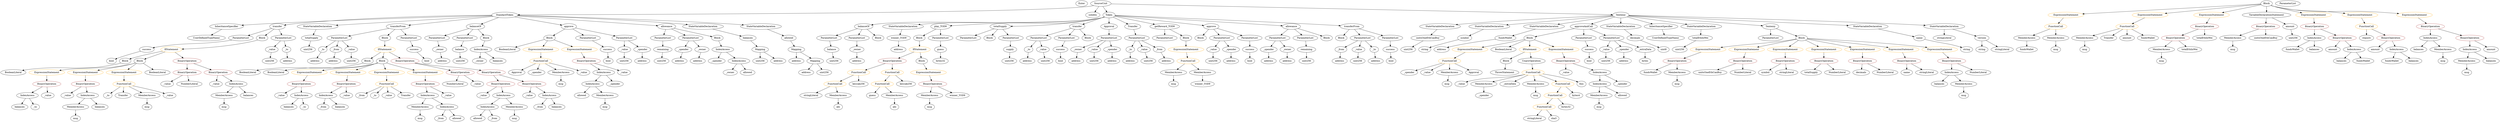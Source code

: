 strict digraph {
	graph [bb="0,0,13034,756"];
	node [label="\N"];
	Enter	[height=0.5,
		pos="5627,738",
		width=0.83628];
	Parameter__spender_3	[color=black,
		height=0.5,
		label=_spender,
		pos="3534,450",
		width=1.2521];
	ElementaryTypeName_address_18	[color=black,
		height=0.5,
		label=address,
		pos="3513,378",
		width=1.0996];
	Parameter__spender_3 -> ElementaryTypeName_address_18	[pos="e,3518.2,396.1 3528.8,431.7 3526.6,424.24 3523.9,415.32 3521.4,406.97"];
	VariableDeclaration__to	[color=black,
		height=0.5,
		label=_to,
		pos="5877,450",
		width=0.75];
	ElementaryTypeName_address_9	[color=black,
		height=0.5,
		label=address,
		pos="5877,378",
		width=1.0996];
	VariableDeclaration__to -> ElementaryTypeName_address_9	[pos="e,5877,396.1 5877,431.7 5877,424.41 5877,415.73 5877,407.54"];
	Parameter__value_5	[color=black,
		height=0.5,
		label=_value,
		pos="3218,450",
		width=0.96103];
	ElementaryTypeName_uint256_11	[color=black,
		height=0.5,
		label=uint256,
		pos="3218,378",
		width=1.0442];
	Parameter__value_5 -> ElementaryTypeName_uint256_11	[pos="e,3218,396.1 3218,431.7 3218,424.41 3218,415.73 3218,407.54"];
	ElementaryTypeName_uint256_4	[color=black,
		height=0.5,
		label=uint256,
		pos="6324,378",
		width=1.0442];
	IndexAccess_Unnamed_17	[color=black,
		height=0.5,
		label=IndexAccess,
		pos="12037,522",
		width=1.6402];
	Identifier_fundsWallet_2	[color=black,
		height=0.5,
		label=fundsWallet,
		pos="11921,450",
		width=1.5293];
	IndexAccess_Unnamed_17 -> Identifier_fundsWallet_2	[pos="e,11946,466.25 12011,505.46 11995,495.61 11974,482.73 11956,471.98"];
	Identifier_balances_9	[color=black,
		height=0.5,
		label=balances,
		pos="12037,450",
		width=1.1828];
	IndexAccess_Unnamed_17 -> Identifier_balances_9	[pos="e,12037,468.1 12037,503.7 12037,496.41 12037,487.73 12037,479.54"];
	ParameterList_Unnamed_5	[color=black,
		height=0.5,
		label=ParameterList,
		pos="6055,522",
		width=1.7095];
	ParameterList_Unnamed_6	[color=black,
		height=0.5,
		label=ParameterList,
		pos="5408,522",
		width=1.7095];
	Parameter__to	[color=black,
		height=0.5,
		label=_to,
		pos="5326,450",
		width=0.75];
	ParameterList_Unnamed_6 -> Parameter__to	[pos="e,5342.2,464.79 5389,504.76 5377.6,495.01 5362.9,482.51 5350.6,472.01"];
	Parameter__value	[color=black,
		height=0.5,
		label=_value,
		pos="5408,450",
		width=0.96103];
	ParameterList_Unnamed_6 -> Parameter__value	[pos="e,5408,468.1 5408,503.7 5408,496.41 5408,487.73 5408,479.54"];
	Identifier__owner_1	[color=black,
		height=0.5,
		label=_owner,
		pos="3787,306",
		width=1.0719];
	IndexAccess_Unnamed_19	[color=black,
		height=0.5,
		label=IndexAccess,
		pos="12664,522",
		width=1.6402];
	Identifier_balances_11	[color=black,
		height=0.5,
		label=balances,
		pos="12601,450",
		width=1.1828];
	IndexAccess_Unnamed_19 -> Identifier_balances_11	[pos="e,12615,466.99 12649,504.41 12641,495.74 12632,484.97 12623,475.38"];
	MemberAccess_Unnamed_16	[color=black,
		height=0.5,
		label=MemberAccess,
		pos="12731,450",
		width=1.9174];
	IndexAccess_Unnamed_19 -> MemberAccess_Unnamed_16	[pos="e,12715,467.96 12680,504.41 12688,495.99 12698,485.58 12707,476.2"];
	Identifier__spender_4	[color=black,
		height=0.5,
		label=_spender,
		pos="7305,306",
		width=1.2521];
	Identifier_unitsOneEthCanBuy	[color=black,
		height=0.5,
		label=unitsOneEthCanBuy,
		pos="8888,306",
		width=2.3887];
	IndexAccess_Unnamed_20	[color=black,
		height=0.5,
		label=IndexAccess,
		pos="12877,450",
		width=1.6402];
	MemberAccess_Unnamed_17	[color=black,
		height=0.5,
		label=MemberAccess,
		pos="12861,378",
		width=1.9174];
	IndexAccess_Unnamed_20 -> MemberAccess_Unnamed_17	[pos="e,12865,396.1 12873,431.7 12871,424.32 12869,415.52 12867,407.25"];
	Identifier_balances_12	[color=black,
		height=0.5,
		label=balances,
		pos="12991,378",
		width=1.1828];
	IndexAccess_Unnamed_20 -> Identifier_balances_12	[pos="e,12968,393.3 12902,433.46 12919,423.34 12941,410.02 12958,399.09"];
	ParameterList_Unnamed_20	[color=black,
		height=0.5,
		label=ParameterList,
		pos="2239,522",
		width=1.7095];
	Parameter__owner_2	[color=black,
		height=0.5,
		label=_owner,
		pos="2249,450",
		width=1.0719];
	ParameterList_Unnamed_20 -> Parameter__owner_2	[pos="e,2246.6,468.1 2241.5,503.7 2242.6,496.32 2243.8,487.52 2245,479.25"];
	BinaryOperation_Unnamed_16	[color=brown,
		height=0.5,
		label=BinaryOperation,
		pos="10141,378",
		width=1.9867];
	IndexAccess_Unnamed_15	[color=black,
		height=0.5,
		label=IndexAccess,
		pos="10141,306",
		width=1.6402];
	BinaryOperation_Unnamed_16 -> IndexAccess_Unnamed_15	[pos="e,10141,324.1 10141,359.7 10141,352.41 10141,343.73 10141,335.54"];
	NumberLiteral_Unnamed_2	[color=black,
		height=0.5,
		label=NumberLiteral,
		pos="10282,306",
		width=1.765];
	BinaryOperation_Unnamed_16 -> NumberLiteral_Unnamed_2	[pos="e,10252,322.01 10172,361.46 10193,351.31 10220,337.95 10242,327.01"];
	BinaryOperation_Unnamed_28	[color=brown,
		height=0.5,
		label=BinaryOperation,
		pos="12186,522",
		width=1.9867];
	Identifier_amount_1	[color=black,
		height=0.5,
		label=amount,
		pos="12136,450",
		width=1.0581];
	BinaryOperation_Unnamed_28 -> Identifier_amount_1	[pos="e,12148,467.31 12174,504.05 12168,495.77 12161,485.62 12154,476.42"];
	IndexAccess_Unnamed_18	[color=black,
		height=0.5,
		label=IndexAccess,
		pos="12251,450",
		width=1.6402];
	BinaryOperation_Unnamed_28 -> IndexAccess_Unnamed_18	[pos="e,12235,467.79 12202,504.05 12210,495.63 12219,485.28 12228,475.97"];
	FunctionDefinition_balanceOf	[color=black,
		height=0.5,
		label=balanceOf,
		pos="4491,594",
		width=1.3491];
	ParameterList_Unnamed_3	[color=black,
		height=0.5,
		label=ParameterList,
		pos="4307,522",
		width=1.7095];
	FunctionDefinition_balanceOf -> ParameterList_Unnamed_3	[pos="e,4343.4,536.85 4458.1,580.49 4429.2,569.46 4386.6,553.28 4354.1,540.89"];
	ParameterList_Unnamed_2	[color=black,
		height=0.5,
		label=ParameterList,
		pos="4448,522",
		width=1.7095];
	FunctionDefinition_balanceOf -> ParameterList_Unnamed_2	[pos="e,4458.4,539.79 4480.6,576.05 4475.7,568.06 4469.7,558.33 4464.3,549.4"];
	Block_Unnamed_1	[color=black,
		height=0.5,
		label=Block,
		pos="4560,522",
		width=0.90558];
	FunctionDefinition_balanceOf -> Block_Unnamed_1	[pos="e,4545.1,538.19 4507,576.76 4516,567.68 4527.3,556.19 4537.2,546.18"];
	ExpressionStatement_Unnamed_17	[color=orange,
		height=0.5,
		label=ExpressionStatement,
		pos="8894,450",
		width=2.458];
	BinaryOperation_Unnamed_22	[color=brown,
		height=0.5,
		label=BinaryOperation,
		pos="8715,378",
		width=1.9867];
	ExpressionStatement_Unnamed_17 -> BinaryOperation_Unnamed_22	[pos="e,8752.5,393.65 8854.3,433.46 8827.4,422.93 8791.6,408.94 8763.1,397.78"];
	IndexAccess_Unnamed_10	[color=black,
		height=0.5,
		label=IndexAccess,
		pos="2471,450",
		width=1.6402];
	Identifier__owner	[color=black,
		height=0.5,
		label=_owner,
		pos="2461,378",
		width=1.0719];
	IndexAccess_Unnamed_10 -> Identifier__owner	[pos="e,2463.5,396.1 2468.6,431.7 2467.5,424.32 2466.3,415.52 2465.1,407.25"];
	Identifier_balances_6	[color=black,
		height=0.5,
		label=balances,
		pos="2560,378",
		width=1.1828];
	IndexAccess_Unnamed_10 -> Identifier_balances_6	[pos="e,2540.4,394.43 2491.7,432.76 2503.5,423.47 2518.5,411.67 2531.4,401.49"];
	MemberAccess_Unnamed_21	[color=black,
		height=0.5,
		label=MemberAccess,
		pos="8336,162",
		width=1.9174];
	Identifier_msg_17	[color=black,
		height=0.5,
		label=msg,
		pos="8336,90",
		width=0.75];
	MemberAccess_Unnamed_21 -> Identifier_msg_17	[pos="e,8336,108.1 8336,143.7 8336,136.41 8336,127.73 8336,119.54"];
	VariableDeclaration_fundsWallet	[color=black,
		height=0.5,
		label=fundsWallet,
		pos="7778,522",
		width=1.5293];
	ElementaryTypeName_address_22	[color=black,
		height=0.5,
		label=address,
		pos="7505,450",
		width=1.0996];
	VariableDeclaration_fundsWallet -> ElementaryTypeName_address_22	[pos="e,7535.2,462 7732.2,511.58 7686.7,501.9 7615,485.75 7554,468 7551.4,467.25 7548.8,466.44 7546.1,465.59"];
	ElementaryTypeName_string_1	[color=black,
		height=0.5,
		label=string,
		pos="7416,450",
		width=0.864];
	StateVariableDeclaration_Unnamed	[color=black,
		height=0.5,
		label=StateVariableDeclaration,
		pos="4701,594",
		width=2.8184];
	VariableDeclaration_winner_TOD9	[color=black,
		height=0.5,
		label=winner_TOD9,
		pos="4675,522",
		width=1.7788];
	StateVariableDeclaration_Unnamed -> VariableDeclaration_winner_TOD9	[pos="e,4681.4,540.1 4694.6,575.7 4691.8,568.15 4688.5,559.12 4685.3,550.68"];
	InheritanceSpecifier_Unnamed	[color=black,
		height=0.5,
		label=InheritanceSpecifier,
		pos="1088,594",
		width=2.3333];
	UserDefinedTypeName_Unnamed	[color=black,
		height=0.5,
		label=UserDefinedTypeName,
		pos="968.04,522",
		width=2.7214];
	InheritanceSpecifier_Unnamed -> UserDefinedTypeName_Unnamed	[pos="e,996.41,539.55 1059.9,576.59 1043.9,567.26 1023.7,555.46 1006.3,545.31"];
	ElementaryTypeName_uint256_13	[color=black,
		height=0.5,
		label=uint256,
		pos="3950,378",
		width=1.0442];
	ElementaryTypeName_uint256_18	[color=black,
		height=0.5,
		label=uint256,
		pos="11922,522",
		width=1.0442];
	ElementaryTypeName_bool_6	[color=black,
		height=0.5,
		label=bool,
		pos="8264,378",
		width=0.76697];
	Parameter_balance	[color=black,
		height=0.5,
		label=balance,
		pos="4319,450",
		width=1.0719];
	ElementaryTypeName_uint256_1	[color=black,
		height=0.5,
		label=uint256,
		pos="4342,378",
		width=1.0442];
	Parameter_balance -> ElementaryTypeName_uint256_1	[pos="e,4336.4,396.28 4324.6,432.05 4327.1,424.52 4330.1,415.44 4332.9,406.94"];
	Parameter__from	[color=black,
		height=0.5,
		label=_from,
		pos="6970,450",
		width=0.93331];
	ElementaryTypeName_address_3	[color=black,
		height=0.5,
		label=address,
		pos="6962,378",
		width=1.0996];
	Parameter__from -> ElementaryTypeName_address_3	[pos="e,6964,396.1 6968.1,431.7 6967.2,424.41 6966.2,415.73 6965.3,407.54"];
	Identifier_balances_2	[color=black,
		height=0.5,
		label=balances,
		pos="79.038,90",
		width=1.1828];
	ExpressionStatement_Unnamed_16	[color=orange,
		height=0.5,
		label=ExpressionStatement,
		pos="9089,450",
		width=2.458];
	BinaryOperation_Unnamed_21	[color=brown,
		height=0.5,
		label=BinaryOperation,
		pos="9056,378",
		width=1.9867];
	ExpressionStatement_Unnamed_16 -> BinaryOperation_Unnamed_21	[pos="e,9064.1,396.1 9080.9,431.7 9077.3,424.07 9073,414.92 9069,406.4"];
	Identifier__value_16	[color=black,
		height=0.5,
		label=_value,
		pos="7590,234",
		width=0.96103];
	Identifier__value_14	[color=black,
		height=0.5,
		label=_value,
		pos="8132,306",
		width=0.96103];
	Identifier_msg_4	[color=black,
		height=0.5,
		label=msg,
		pos="754.04,90",
		width=0.75];
	IfStatement_Unnamed_2	[color=orange,
		height=0.5,
		label=IfStatement,
		pos="1961,450",
		width=1.4739];
	Block_Unnamed_14	[color=black,
		height=0.5,
		label=Block,
		pos="1855,378",
		width=0.90558];
	IfStatement_Unnamed_2 -> Block_Unnamed_14	[pos="e,1875.3,392.37 1937.5,433.46 1921.9,423.16 1901.3,409.56 1884.6,398.53"];
	Block_Unnamed_13	[color=black,
		height=0.5,
		label=Block,
		pos="1938,378",
		width=0.90558];
	IfStatement_Unnamed_2 -> Block_Unnamed_13	[pos="e,1943.7,396.1 1955.4,431.7 1952.9,424.24 1950,415.32 1947.2,406.97"];
	BinaryOperation_Unnamed_7	[color=brown,
		height=0.5,
		label=BinaryOperation,
		pos="2060,378",
		width=1.9867];
	IfStatement_Unnamed_2 -> BinaryOperation_Unnamed_7	[pos="e,2036.7,395.47 1983,433.46 1996.1,424.21 2012.9,412.3 2027.5,401.98"];
	FunctionDefinition_transfer_1	[color=black,
		height=0.5,
		label=transfer,
		pos="1359,594",
		width=1.0719];
	ParameterList_Unnamed_17	[color=black,
		height=0.5,
		label=ParameterList,
		pos="1146,522",
		width=1.7095];
	FunctionDefinition_transfer_1 -> ParameterList_Unnamed_17	[pos="e,1185.8,536.05 1328.1,582.82 1293.6,571.5 1237.4,553.03 1196.6,539.61"];
	Block_Unnamed_9	[color=black,
		height=0.5,
		label=Block,
		pos="1258,522",
		width=0.90558];
	FunctionDefinition_transfer_1 -> Block_Unnamed_9	[pos="e,1277.9,536.77 1338.1,578.5 1323.3,568.25 1303.3,554.39 1287,543.09"];
	ParameterList_Unnamed_16	[color=black,
		height=0.5,
		label=ParameterList,
		pos="1370,522",
		width=1.7095];
	FunctionDefinition_transfer_1 -> ParameterList_Unnamed_16	[pos="e,1367.3,540.1 1361.8,575.7 1362.9,568.32 1364.3,559.52 1365.6,551.25"];
	BinaryOperation_Unnamed_15	[color=brown,
		height=0.5,
		label=BinaryOperation,
		pos="3013,378",
		width=1.9867];
	IndexAccess_Unnamed_11	[color=black,
		height=0.5,
		label=IndexAccess,
		pos="3116,306",
		width=1.6402];
	BinaryOperation_Unnamed_15 -> IndexAccess_Unnamed_11	[pos="e,3092.7,322.83 3037.2,360.59 3050.9,351.24 3068.4,339.4 3083.3,329.23"];
	Identifier__value_12	[color=black,
		height=0.5,
		label=_value,
		pos="3228,306",
		width=0.96103];
	BinaryOperation_Unnamed_15 -> Identifier__value_12	[pos="e,3201.2,317.72 3058.7,363.78 3093.3,353.53 3141.9,338.65 3184,324 3186.1,323.27 3188.3,322.51 3190.4,321.73"];
	Identifier_amount_2	[color=black,
		height=0.5,
		label=amount,
		pos="12992,450",
		width=1.0581];
	ElementaryTypeName_address	[color=black,
		height=0.5,
		label=address,
		pos="4448,378",
		width=1.0996];
	ElementaryTypeName_address_10	[color=black,
		height=0.5,
		label=address,
		pos="5590,378",
		width=1.0996];
	MemberAccess_Unnamed_6	[color=black,
		height=0.5,
		label=MemberAccess,
		pos="369.04,90",
		width=1.9174];
	Identifier_msg_3	[color=black,
		height=0.5,
		label=msg,
		pos="369.04,18",
		width=0.75];
	MemberAccess_Unnamed_6 -> Identifier_msg_3	[pos="e,369.04,36.104 369.04,71.697 369.04,64.407 369.04,55.726 369.04,47.536"];
	IndexAccess_Unnamed_7	[color=black,
		height=0.5,
		label=IndexAccess,
		pos="1640,162",
		width=1.6402];
	Identifier__from_2	[color=black,
		height=0.5,
		label=_from,
		pos="1625,90",
		width=0.93331];
	IndexAccess_Unnamed_7 -> Identifier__from_2	[pos="e,1628.7,108.1 1636.3,143.7 1634.7,136.32 1632.9,127.52 1631.1,119.25"];
	Identifier_balances_5	[color=black,
		height=0.5,
		label=balances,
		pos="1719,90",
		width=1.1828];
	IndexAccess_Unnamed_7 -> Identifier_balances_5	[pos="e,1701.4,106.67 1658.4,144.76 1668.6,135.71 1681.5,124.29 1692.7,114.3"];
	Identifier__to_1	[color=black,
		height=0.5,
		label=_to,
		pos="538.04,162",
		width=0.75];
	BinaryOperation_Unnamed_6	[color=brown,
		height=0.5,
		label=BinaryOperation,
		pos="235.04,234",
		width=1.9867];
	IndexAccess_Unnamed_2	[color=black,
		height=0.5,
		label=IndexAccess,
		pos="123.04,162",
		width=1.6402];
	BinaryOperation_Unnamed_6 -> IndexAccess_Unnamed_2	[pos="e,148.1,178.67 209.06,216.76 193.72,207.18 174.11,194.92 157.49,184.53"];
	Identifier__value_3	[color=black,
		height=0.5,
		label=_value,
		pos="235.04,162",
		width=0.96103];
	BinaryOperation_Unnamed_6 -> Identifier__value_3	[pos="e,235.04,180.1 235.04,215.7 235.04,208.41 235.04,199.73 235.04,191.54"];
	BooleanLiteral_Unnamed_3	[color=black,
		height=0.5,
		label=BooleanLiteral,
		pos="1265,306",
		width=1.7788];
	Parameter__value_3	[color=black,
		height=0.5,
		label=_value,
		pos="1308,450",
		width=0.96103];
	ElementaryTypeName_uint256_8	[color=black,
		height=0.5,
		label=uint256,
		pos="1304,378",
		width=1.0442];
	Parameter__value_3 -> ElementaryTypeName_uint256_8	[pos="e,1305,396.1 1307,431.7 1306.6,424.41 1306.1,415.73 1305.7,407.54"];
	ExpressionStatement_Unnamed_23	[color=orange,
		height=0.5,
		label=ExpressionStatement,
		pos="10762,666",
		width=2.458];
	FunctionCall_Unnamed_10	[color=orange,
		height=0.5,
		label=FunctionCall,
		pos="10668,594",
		width=1.6125];
	ExpressionStatement_Unnamed_23 -> FunctionCall_Unnamed_10	[pos="e,10690,610.99 10740,648.41 10727,639.21 10712,627.64 10698,617.63"];
	Identifier_totalSupply	[color=black,
		height=0.5,
		label=totalSupply,
		pos="9411,306",
		width=1.4739];
	StateVariableDeclaration_Unnamed_3	[color=black,
		height=0.5,
		label=StateVariableDeclaration,
		pos="1543,594",
		width=2.8184];
	VariableDeclaration_totalSupply	[color=black,
		height=0.5,
		label=totalSupply,
		pos="1531,522",
		width=1.4739];
	StateVariableDeclaration_Unnamed_3 -> VariableDeclaration_totalSupply	[pos="e,1534,540.1 1540.1,575.7 1538.8,568.32 1537.3,559.52 1535.9,551.25"];
	Identifier_guess	[color=black,
		height=0.5,
		label=guess,
		pos="4548,162",
		width=0.87786];
	Parameter_success_4	[color=black,
		height=0.5,
		label=success,
		pos="2116,450",
		width=1.1135];
	ElementaryTypeName_bool_4	[color=black,
		height=0.5,
		label=bool,
		pos="2177,378",
		width=0.76697];
	Parameter_success_4 -> ElementaryTypeName_bool_4	[pos="e,2163.8,394.19 2130.2,432.76 2137.9,423.86 2147.7,412.65 2156.3,402.78"];
	stringLiteral_Unnamed_2	[color=black,
		height=0.5,
		label=stringLiteral,
		pos="10018,522",
		width=1.5016];
	Block_Unnamed_20	[color=black,
		height=0.5,
		label=Block,
		pos="7957,522",
		width=0.90558];
	ExpressionStatement_Unnamed_25	[color=orange,
		height=0.5,
		label=ExpressionStatement,
		pos="7651,450",
		width=2.458];
	Block_Unnamed_20 -> ExpressionStatement_Unnamed_25	[pos="e,7708.3,464.1 7927.1,514.16 7879.3,503.22 7784.3,481.49 7719.3,466.61"];
	BooleanLiteral_Unnamed_5	[color=black,
		height=0.5,
		label=BooleanLiteral,
		pos="7822,450",
		width=1.7788];
	Block_Unnamed_20 -> BooleanLiteral_Unnamed_5	[pos="e,7851.5,466.3 7933.8,508.97 7914,498.68 7885,483.66 7861.6,471.49"];
	IfStatement_Unnamed_3	[color=orange,
		height=0.5,
		label=IfStatement,
		pos="7957,450",
		width=1.4739];
	Block_Unnamed_20 -> IfStatement_Unnamed_3	[pos="e,7957,468.1 7957,503.7 7957,496.41 7957,487.73 7957,479.54"];
	ExpressionStatement_Unnamed_24	[color=orange,
		height=0.5,
		label=ExpressionStatement,
		pos="8117,450",
		width=2.458];
	Block_Unnamed_20 -> ExpressionStatement_Unnamed_24	[pos="e,8080.9,466.8 7982,510.06 8005.7,499.72 8041.7,483.94 8070.6,471.3"];
	Identifier_balances_7	[color=black,
		height=0.5,
		label=balances,
		pos="10076,234",
		width=1.1828];
	IndexAccess_Unnamed_15 -> Identifier_balances_7	[pos="e,10091,250.99 10126,288.41 10118,279.74 10108,268.97 10099,259.38"];
	MemberAccess_Unnamed_12	[color=black,
		height=0.5,
		label=MemberAccess,
		pos="10206,234",
		width=1.9174];
	IndexAccess_Unnamed_15 -> MemberAccess_Unnamed_12	[pos="e,10190,251.96 10156,288.41 10164,279.99 10174,269.58 10183,260.2"];
	MemberAccess_Unnamed_19	[color=black,
		height=0.5,
		label=MemberAccess,
		pos="10512,522",
		width=1.9174];
	Identifier_fundsWallet_5	[color=black,
		height=0.5,
		label=fundsWallet,
		pos="10512,450",
		width=1.5293];
	MemberAccess_Unnamed_19 -> Identifier_fundsWallet_5	[pos="e,10512,468.1 10512,503.7 10512,496.41 10512,487.73 10512,479.54"];
	Identifier_msg_11	[color=black,
		height=0.5,
		label=msg,
		pos="11233,378",
		width=0.75];
	ElementaryTypeName_bytes32	[color=black,
		height=0.5,
		label=bytes32,
		pos="4902,378",
		width=1.0996];
	MemberAccess_Unnamed_14	[color=black,
		height=0.5,
		label=MemberAccess,
		pos="11233,450",
		width=1.9174];
	MemberAccess_Unnamed_14 -> Identifier_msg_11	[pos="e,11233,396.1 11233,431.7 11233,424.41 11233,415.73 11233,407.54"];
	ExpressionStatement_Unnamed_22	[color=orange,
		height=0.5,
		label=ExpressionStatement,
		pos="11205,666",
		width=2.458];
	FunctionCall_Unnamed_9	[color=orange,
		height=0.5,
		label=FunctionCall,
		pos="11051,594",
		width=1.6125];
	ExpressionStatement_Unnamed_22 -> FunctionCall_Unnamed_9	[pos="e,11083,609.39 11170,649.12 11147,638.72 11117,625.07 11093,614.08"];
	BinaryOperation_Unnamed_17	[color=brown,
		height=0.5,
		label=BinaryOperation,
		pos="9479,378",
		width=1.9867];
	BinaryOperation_Unnamed_17 -> Identifier_totalSupply	[pos="e,9426.9,323.31 9462.6,360.05 9454.3,351.5 9444,340.97 9434.9,331.56"];
	NumberLiteral_Unnamed_3	[color=black,
		height=0.5,
		label=NumberLiteral,
		pos="9546,306",
		width=1.765];
	BinaryOperation_Unnamed_17 -> NumberLiteral_Unnamed_3	[pos="e,9530,323.79 9495.3,360.05 9503.3,351.63 9513.2,341.28 9522.1,331.97"];
	Identifier__value_5	[color=black,
		height=0.5,
		label=_value,
		pos="2709,162",
		width=0.96103];
	Parameter_success_6	[color=black,
		height=0.5,
		label=success,
		pos="8264,450",
		width=1.1135];
	Parameter_success_6 -> ElementaryTypeName_bool_6	[pos="e,8264,396.1 8264,431.7 8264,424.41 8264,415.73 8264,407.54"];
	Identifier_Approval	[color=black,
		height=0.5,
		label=Approval,
		pos="2641,306",
		width=1.266];
	Identifier_amount	[color=black,
		height=0.5,
		label=amount,
		pos="12366,450",
		width=1.0581];
	Identifier_totalEthInWei_1	[color=black,
		height=0.5,
		label=totalEthInWei,
		pos="11382,450",
		width=1.7095];
	Identifier__value_8	[color=black,
		height=0.5,
		label=_value,
		pos="1392,162",
		width=0.96103];
	ElementaryTypeName_address_4	[color=black,
		height=0.5,
		label=address,
		pos="7152,378",
		width=1.0996];
	Block_Unnamed_7	[color=black,
		height=0.5,
		label=Block,
		pos="6250,522",
		width=0.90558];
	ElementaryTypeName_address_23	[color=black,
		height=0.5,
		label=address,
		pos="8455,378",
		width=1.0996];
	Identifier__from	[color=black,
		height=0.5,
		label=_from,
		pos="2774,90",
		width=0.93331];
	MemberAccess_Unnamed_18	[color=black,
		height=0.5,
		label=MemberAccess,
		pos="10824,522",
		width=1.9174];
	Identifier_msg_15	[color=black,
		height=0.5,
		label=msg,
		pos="10824,450",
		width=0.75];
	MemberAccess_Unnamed_18 -> Identifier_msg_15	[pos="e,10824,468.1 10824,503.7 10824,496.41 10824,487.73 10824,479.54"];
	stringLiteral_Unnamed_5	[color=black,
		height=0.5,
		label=stringLiteral,
		pos="7991,18",
		width=1.5016];
	FunctionCall_Unnamed_8	[color=orange,
		height=0.5,
		label=FunctionCall,
		pos="12312,594",
		width=1.6125];
	Identifier_require	[color=black,
		height=0.5,
		label=require,
		pos="12312,522",
		width=1.0026];
	FunctionCall_Unnamed_8 -> Identifier_require	[pos="e,12312,540.1 12312,575.7 12312,568.41 12312,559.73 12312,551.54"];
	BinaryOperation_Unnamed_26	[color=brown,
		height=0.5,
		label=BinaryOperation,
		pos="12438,522",
		width=1.9867];
	FunctionCall_Unnamed_8 -> BinaryOperation_Unnamed_26	[pos="e,12409,538.89 12339,577.81 12357,568.06 12380,555.26 12399,544.48"];
	Identifier_balances_10	[color=black,
		height=0.5,
		label=balances,
		pos="12186,378",
		width=1.1828];
	MemberAccess_Unnamed_15	[color=black,
		height=0.5,
		label=MemberAccess,
		pos="11607,522",
		width=1.9174];
	Identifier_msg_12	[color=black,
		height=0.5,
		label=msg,
		pos="11607,450",
		width=0.75];
	MemberAccess_Unnamed_15 -> Identifier_msg_12	[pos="e,11607,468.1 11607,503.7 11607,496.41 11607,487.73 11607,479.54"];
	Identifier_msg_19	[color=black,
		height=0.5,
		label=msg,
		pos="7988,162",
		width=0.75];
	Identifier_allowed_2	[color=black,
		height=0.5,
		label=allowed,
		pos="2996,162",
		width=1.0858];
	FunctionCall_Unnamed_11	[color=orange,
		height=0.5,
		label=FunctionCall,
		pos="7525,378",
		width=1.6125];
	ExpressionStatement_Unnamed_25 -> FunctionCall_Unnamed_11	[pos="e,7552.2,394.11 7621.5,432.59 7603.8,422.77 7581.2,410.2 7562.3,399.7"];
	Identifier_abi_1	[color=black,
		height=0.5,
		label=abi,
		pos="4413,90",
		width=0.75];
	FunctionCall_Unnamed_12	[color=orange,
		height=0.5,
		label=FunctionCall,
		pos="7972,306",
		width=1.6125];
	FunctionCall_Unnamed_12 -> Identifier__value_16	[pos="e,7616.2,246.28 7929.3,293.37 7921.3,291.41 7912.9,289.52 7905,288 7785.7,265.02 7751.8,282.11 7634,252 7631.7,251.41 7629.4,250.74 \
7627.1,250.01"];
	MemberAccess_Unnamed_23	[color=black,
		height=0.5,
		label=MemberAccess,
		pos="7712,234",
		width=1.9174];
	FunctionCall_Unnamed_12 -> MemberAccess_Unnamed_23	[pos="e,7759,247.64 7929.1,293.44 7885.6,281.73 7818.1,263.55 7769.9,250.57"];
	Identifier__extraData	[color=black,
		height=0.5,
		label=_extraData,
		pos="7850,234",
		width=1.4046];
	FunctionCall_Unnamed_12 -> Identifier__extraData	[pos="e,7875.9,249.85 7945.3,289.64 7927.8,279.61 7904.8,266.4 7885.7,255.48"];
	MemberAccess_Unnamed_24	[color=black,
		height=0.5,
		label=MemberAccess,
		pos="7988,234",
		width=1.9174];
	FunctionCall_Unnamed_12 -> MemberAccess_Unnamed_24	[pos="e,7984.1,252.1 7976,287.7 7977.7,280.32 7979.7,271.52 7981.6,263.25"];
	FunctionCall_Unnamed_13	[color=orange,
		height=0.5,
		label=FunctionCall,
		pos="8133,234",
		width=1.6125];
	FunctionCall_Unnamed_12 -> FunctionCall_Unnamed_13	[pos="e,8100.2,249.26 8004.6,290.83 8029.2,280.15 8063.1,265.39 8090,253.73"];
	Identifier_this	[color=black,
		height=0.5,
		label=this,
		pos="8236,234",
		width=0.75];
	FunctionCall_Unnamed_12 -> Identifier_this	[pos="e,8215,245.83 8022.3,296.51 8069.1,287.86 8140.4,272.76 8200,252 8201.6,251.46 8203.2,250.88 8204.7,250.26"];
	BooleanLiteral_Unnamed_4	[color=black,
		height=0.5,
		label=BooleanLiteral,
		pos="2612,450",
		width=1.7788];
	Identifier_msg_10	[color=black,
		height=0.5,
		label=msg,
		pos="8715,234",
		width=0.75];
	FunctionCall_Unnamed_10 -> MemberAccess_Unnamed_19	[pos="e,10546,538.16 10636,578.67 10613,568.34 10582,554.28 10556,542.87"];
	MemberAccess_Unnamed_20	[color=black,
		height=0.5,
		label=MemberAccess,
		pos="10668,522",
		width=1.9174];
	FunctionCall_Unnamed_10 -> MemberAccess_Unnamed_20	[pos="e,10668,540.1 10668,575.7 10668,568.41 10668,559.73 10668,551.54"];
	Identifier_Transfer	[color=black,
		height=0.5,
		label=Transfer,
		pos="625.04,162",
		width=1.1689];
	Identifier__spender_5	[color=black,
		height=0.5,
		label=_spender,
		pos="7712,162",
		width=1.2521];
	MemberAccess_Unnamed_23 -> Identifier__spender_5	[pos="e,7712,180.1 7712,215.7 7712,208.41 7712,199.73 7712,191.54"];
	BinaryOperation_Unnamed	[color=brown,
		height=0.5,
		label=BinaryOperation,
		pos="4635,378",
		width=1.9867];
	FunctionCall_Unnamed_2	[color=orange,
		height=0.5,
		label=FunctionCall,
		pos="4477,306",
		width=1.6125];
	BinaryOperation_Unnamed -> FunctionCall_Unnamed_2	[pos="e,4509.4,321.32 4600.8,361.81 4577,351.29 4545.2,337.21 4519.8,325.96"];
	FunctionCall_Unnamed	[color=orange,
		height=0.5,
		label=FunctionCall,
		pos="4635,306",
		width=1.6125];
	BinaryOperation_Unnamed -> FunctionCall_Unnamed	[pos="e,4635,324.1 4635,359.7 4635,352.41 4635,343.73 4635,335.54"];
	ElementaryTypeName_address_15	[color=black,
		height=0.5,
		label=address,
		pos="2262,378",
		width=1.0996];
	Parameter__owner_2 -> ElementaryTypeName_address_15	[pos="e,2258.9,396.1 2252.3,431.7 2253.6,424.32 2255.3,415.52 2256.8,407.25"];
	Identifier__to	[color=black,
		height=0.5,
		label=_to,
		pos="167.04,90",
		width=0.75];
	BooleanLiteral_Unnamed_2	[color=black,
		height=0.5,
		label=BooleanLiteral,
		pos="1411,306",
		width=1.7788];
	Block_Unnamed_11	[color=black,
		height=0.5,
		label=Block,
		pos="623.04,378",
		width=0.90558];
	BooleanLiteral_Unnamed_1	[color=black,
		height=0.5,
		label=BooleanLiteral,
		pos="64.038,306",
		width=1.7788];
	Block_Unnamed_11 -> BooleanLiteral_Unnamed_1	[pos="e,110.42,318.74 598.74,365.47 593.34,363.32 587.58,361.34 582.04,360 389.59,313.52 333.7,354.24 138.04,324 132.7,323.18 127.18,322.18 \
121.66,321.09"];
	FunctionDefinition_transferFrom_1	[color=black,
		height=0.5,
		label=transferFrom,
		pos="2028,594",
		width=1.6402];
	ParameterList_Unnamed_18	[color=black,
		height=0.5,
		label=ParameterList,
		pos="1724,522",
		width=1.7095];
	FunctionDefinition_transferFrom_1 -> ParameterList_Unnamed_18	[pos="e,1771.4,533.9 1981.9,582.37 1928.5,570.09 1840.7,549.86 1782.6,536.48"];
	Block_Unnamed_12	[color=black,
		height=0.5,
		label=Block,
		pos="1965,522",
		width=0.90558];
	FunctionDefinition_transferFrom_1 -> Block_Unnamed_12	[pos="e,1979,538.51 2013.1,576.41 2005.2,567.62 1995.3,556.66 1986.6,546.96"];
	ParameterList_Unnamed_19	[color=black,
		height=0.5,
		label=ParameterList,
		pos="2091,522",
		width=1.7095];
	FunctionDefinition_transferFrom_1 -> ParameterList_Unnamed_19	[pos="e,2076.2,539.47 2043,576.41 2050.7,567.87 2060.2,557.28 2068.7,547.79"];
	Identifier_sha3	[color=black,
		height=0.5,
		label=sha3,
		pos="8091,18",
		width=0.76697];
	ExpressionStatement_Unnamed_18	[color=orange,
		height=0.5,
		label=ExpressionStatement,
		pos="11510,666",
		width=2.458];
	BinaryOperation_Unnamed_23	[color=brown,
		height=0.5,
		label=BinaryOperation,
		pos="11458,594",
		width=1.9867];
	ExpressionStatement_Unnamed_18 -> BinaryOperation_Unnamed_23	[pos="e,11471,612.1 11497,647.7 11491,639.73 11484,630.1 11478,621.26"];
	MemberAccess_Unnamed_4	[color=black,
		height=0.5,
		label=MemberAccess,
		pos="6105,306",
		width=1.9174];
	Identifier_msg_1	[color=black,
		height=0.5,
		label=msg,
		pos="6105,234",
		width=0.75];
	MemberAccess_Unnamed_4 -> Identifier_msg_1	[pos="e,6105,252.1 6105,287.7 6105,280.41 6105,271.73 6105,263.54"];
	Parameter__to_3	[color=black,
		height=0.5,
		label=_to,
		pos="1602,450",
		width=0.75];
	ParameterList_Unnamed_18 -> Parameter__to_3	[pos="e,1621.8,462.36 1697,505.46 1677.6,494.35 1651.5,479.4 1631.6,467.97"];
	Parameter__from_1	[color=black,
		height=0.5,
		label=_from,
		pos="1681,450",
		width=0.93331];
	ParameterList_Unnamed_18 -> Parameter__from_1	[pos="e,1691.1,467.31 1713.6,504.05 1708.6,495.94 1702.6,486.04 1697,477.01"];
	Parameter__value_4	[color=black,
		height=0.5,
		label=_value,
		pos="1767,450",
		width=0.96103];
	ParameterList_Unnamed_18 -> Parameter__value_4	[pos="e,1757,467.31 1734.4,504.05 1739.4,495.94 1745.5,486.04 1751.1,477.01"];
	Identifier_msg_16	[color=black,
		height=0.5,
		label=msg,
		pos="10668,450",
		width=0.75];
	MemberAccess_Unnamed_20 -> Identifier_msg_16	[pos="e,10668,468.1 10668,503.7 10668,496.41 10668,487.73 10668,479.54"];
	BinaryOperation_Unnamed_18	[color=brown,
		height=0.5,
		label=BinaryOperation,
		pos="9908,378",
		width=1.9867];
	Identifier_name	[color=black,
		height=0.5,
		label=name,
		pos="9908,306",
		width=0.83628];
	BinaryOperation_Unnamed_18 -> Identifier_name	[pos="e,9908,324.1 9908,359.7 9908,352.41 9908,343.73 9908,335.54"];
	stringLiteral_Unnamed_3	[color=black,
		height=0.5,
		label=stringLiteral,
		pos="10010,306",
		width=1.5016];
	BinaryOperation_Unnamed_18 -> stringLiteral_Unnamed_3	[pos="e,9987.3,322.59 9932,360.59 9945.7,351.17 9963.1,339.23 9978,329.01"];
	ElementaryTypeName_string_2	[color=black,
		height=0.5,
		label=string,
		pos="10282,450",
		width=0.864];
	Identifier_msg_6	[color=black,
		height=0.5,
		label=msg,
		pos="2143,18",
		width=0.75];
	ExpressionStatement_Unnamed_10	[color=orange,
		height=0.5,
		label=ExpressionStatement,
		pos="2783,450",
		width=2.458];
	FunctionCall_Unnamed_7	[color=orange,
		height=0.5,
		label=FunctionCall,
		pos="2783,378",
		width=1.6125];
	ExpressionStatement_Unnamed_10 -> FunctionCall_Unnamed_7	[pos="e,2783,396.1 2783,431.7 2783,424.41 2783,415.73 2783,407.54"];
	Identifier__from_4	[color=black,
		height=0.5,
		label=_from,
		pos="1838,162",
		width=0.93331];
	ParameterList_Unnamed_29	[color=black,
		height=0.5,
		label=ParameterList,
		pos="8240,522",
		width=1.7095];
	ParameterList_Unnamed_29 -> Parameter_success_6	[pos="e,8258.2,468.1 8246,503.7 8248.5,496.24 8251.6,487.32 8254.4,478.97"];
	Block_Unnamed_14 -> BooleanLiteral_Unnamed_3	[pos="e,1311.2,318.87 1830.7,365.45 1825.3,363.3 1819.6,361.32 1814,360 1607.7,310.75 1547.7,356.15 1338,324 1332.8,323.2 1327.5,322.24 \
1322.1,321.17"];
	ElementaryTypeName_address_21	[color=black,
		height=0.5,
		label=address,
		pos="4195,306",
		width=1.0996];
	IndexAccess_Unnamed_6	[color=black,
		height=0.5,
		label=IndexAccess,
		pos="1504,162",
		width=1.6402];
	Identifier_balances_4	[color=black,
		height=0.5,
		label=balances,
		pos="1430,90",
		width=1.1828];
	IndexAccess_Unnamed_6 -> Identifier_balances_4	[pos="e,1446.9,106.99 1486.5,144.41 1477.2,135.57 1465.5,124.53 1455.2,114.79"];
	Identifier__to_2	[color=black,
		height=0.5,
		label=_to,
		pos="1518,90",
		width=0.75];
	IndexAccess_Unnamed_6 -> Identifier__to_2	[pos="e,1514.6,108.1 1507.5,143.7 1509,136.32 1510.7,127.52 1512.4,119.25"];
	ElementaryTypeName_bytes	[color=black,
		height=0.5,
		label=bytes,
		pos="8569,378",
		width=0.85014];
	VariableDeclaration_totalEthInWei	[color=black,
		height=0.5,
		label=totalEthInWei,
		pos="8841,522",
		width=1.7095];
	ElementaryTypeName_uint256_17	[color=black,
		height=0.5,
		label=uint256,
		pos="8750,450",
		width=1.0442];
	VariableDeclaration_totalEthInWei -> ElementaryTypeName_uint256_17	[pos="e,8769.2,465.72 8819.9,504.76 8807.5,495.18 8791.6,482.94 8778.1,472.55"];
	IndexAccess_Unnamed_21	[color=black,
		height=0.5,
		label=IndexAccess,
		pos="8340,306",
		width=1.6402];
	IndexAccess_Unnamed_22	[color=black,
		height=0.5,
		label=IndexAccess,
		pos="8340,234",
		width=1.6402];
	IndexAccess_Unnamed_21 -> IndexAccess_Unnamed_22	[pos="e,8340,252.1 8340,287.7 8340,280.41 8340,271.73 8340,263.54"];
	Identifier__spender_3	[color=black,
		height=0.5,
		label=_spender,
		pos="8462,234",
		width=1.2521];
	IndexAccess_Unnamed_21 -> Identifier__spender_3	[pos="e,8437,249.37 8366.8,289.64 8384.5,279.47 8407.9,266.04 8427.1,255.03"];
	ExpressionStatement_Unnamed_15	[color=orange,
		height=0.5,
		label=ExpressionStatement,
		pos="9284,450",
		width=2.458];
	BinaryOperation_Unnamed_20	[color=brown,
		height=0.5,
		label=BinaryOperation,
		pos="9284,378",
		width=1.9867];
	ExpressionStatement_Unnamed_15 -> BinaryOperation_Unnamed_20	[pos="e,9284,396.1 9284,431.7 9284,424.41 9284,415.73 9284,407.54"];
	ExpressionStatement_Unnamed_3	[color=orange,
		height=0.5,
		label=ExpressionStatement,
		pos="235.04,306",
		width=2.458];
	ExpressionStatement_Unnamed_3 -> BinaryOperation_Unnamed_6	[pos="e,235.04,252.1 235.04,287.7 235.04,280.41 235.04,271.73 235.04,263.54"];
	ExpressionStatement_Unnamed_5	[color=orange,
		height=0.5,
		label=ExpressionStatement,
		pos="1582,306",
		width=2.458];
	BinaryOperation_Unnamed_12	[color=brown,
		height=0.5,
		label=BinaryOperation,
		pos="1504,234",
		width=1.9867];
	ExpressionStatement_Unnamed_5 -> BinaryOperation_Unnamed_12	[pos="e,1522.7,251.79 1563.2,288.05 1553.6,279.46 1541.8,268.86 1531.2,259.4"];
	ExpressionStatement_Unnamed_6	[color=orange,
		height=0.5,
		label=ExpressionStatement,
		pos="1777,306",
		width=2.458];
	BinaryOperation_Unnamed_13	[color=brown,
		height=0.5,
		label=BinaryOperation,
		pos="1752,234",
		width=1.9867];
	ExpressionStatement_Unnamed_6 -> BinaryOperation_Unnamed_13	[pos="e,1758.1,252.1 1770.9,287.7 1768.2,280.15 1764.9,271.12 1761.9,262.68"];
	MemberAccess_Unnamed_2	[color=black,
		height=0.5,
		label=MemberAccess,
		pos="4854,162",
		width=1.9174];
	Identifier_msg	[color=black,
		height=0.5,
		label=msg,
		pos="4854,90",
		width=0.75];
	MemberAccess_Unnamed_2 -> Identifier_msg	[pos="e,4854,108.1 4854,143.7 4854,136.41 4854,127.73 4854,119.54"];
	ElementaryTypeName_uint256_9	[color=black,
		height=0.5,
		label=uint256,
		pos="1767,378",
		width=1.0442];
	Parameter_success_3	[color=black,
		height=0.5,
		label=success,
		pos="732.04,450",
		width=1.1135];
	ParameterList_Unnamed_17 -> Parameter_success_3	[pos="e,766.54,459.62 1100.7,509.42 1092.2,507.46 1083.4,505.55 1075,504 956.45,481.93 924.72,489.53 806.04,468 796.82,466.33 787.01,464.27 \
777.65,462.18"];
	FunctionCall_Unnamed_6	[color=orange,
		height=0.5,
		label=FunctionCall,
		pos="1972,234",
		width=1.6125];
	FunctionCall_Unnamed_6 -> Identifier__from_4	[pos="e,1861.4,175.2 1943.3,217.98 1922.2,206.95 1893.4,191.95 1871.3,180.4"];
	Identifier__to_3	[color=black,
		height=0.5,
		label=_to,
		pos="1917,162",
		width=0.75];
	FunctionCall_Unnamed_6 -> Identifier__to_3	[pos="e,1929.1,178.36 1958.7,216.05 1952,207.44 1943.6,196.81 1936.2,187.33"];
	Identifier__value_11	[color=black,
		height=0.5,
		label=_value,
		pos="1997,162",
		width=0.96103];
	FunctionCall_Unnamed_6 -> Identifier__value_11	[pos="e,1990.9,180.1 1978.2,215.7 1980.9,208.15 1984.1,199.12 1987.2,190.68"];
	Identifier_Transfer_1	[color=black,
		height=0.5,
		label=Transfer,
		pos="2092,162",
		width=1.1689];
	FunctionCall_Unnamed_6 -> Identifier_Transfer_1	[pos="e,2067.8,177.14 1998.4,217.64 2015.9,207.4 2039.1,193.86 2058.1,182.81"];
	Block_Unnamed_2	[color=black,
		height=0.5,
		label=Block,
		pos="4790,522",
		width=0.90558];
	IfStatement_Unnamed	[color=orange,
		height=0.5,
		label=IfStatement,
		pos="4790,450",
		width=1.4739];
	Block_Unnamed_2 -> IfStatement_Unnamed	[pos="e,4790,468.1 4790,503.7 4790,496.41 4790,487.73 4790,479.54"];
	VariableDeclarationStatement_Unnamed	[color=black,
		height=0.5,
		label=VariableDeclarationStatement,
		pos="11788,666",
		width=3.3174];
	BinaryOperation_Unnamed_25	[color=brown,
		height=0.5,
		label=BinaryOperation,
		pos="11780,594",
		width=1.9867];
	VariableDeclarationStatement_Unnamed -> BinaryOperation_Unnamed_25	[pos="e,11782,612.1 11786,647.7 11785,640.41 11784,631.73 11783,623.54"];
	VariableDeclaration_amount	[color=black,
		height=0.5,
		label=amount,
		pos="11909,594",
		width=1.0581];
	VariableDeclarationStatement_Unnamed -> VariableDeclaration_amount	[pos="e,11886,608.58 11817,648.23 11835,638 11857,624.87 11876,614.21"];
	Block_Unnamed_21	[color=black,
		height=0.5,
		label=Block,
		pos="7831,378",
		width=0.90558];
	ThrowStatement_Unnamed	[color=black,
		height=0.5,
		label=ThrowStatement,
		pos="7824,306",
		width=2.0006];
	Block_Unnamed_21 -> ThrowStatement_Unnamed	[pos="e,7825.7,324.1 7829.3,359.7 7828.6,352.41 7827.7,343.73 7826.9,335.54"];
	IndexAccess_Unnamed_12	[color=black,
		height=0.5,
		label=IndexAccess,
		pos="3055,234",
		width=1.6402];
	IndexAccess_Unnamed_12 -> Identifier_allowed_2	[pos="e,3009.8,179.31 3040.8,216.05 3033.6,207.59 3024.9,197.19 3017,187.84"];
	MemberAccess_Unnamed_10	[color=black,
		height=0.5,
		label=MemberAccess,
		pos="3122,162",
		width=1.9174];
	IndexAccess_Unnamed_12 -> MemberAccess_Unnamed_10	[pos="e,3105.8,179.96 3070.9,216.41 3079,207.99 3088.9,197.58 3097.9,188.2"];
	Identifier_Transfer_2	[color=black,
		height=0.5,
		label=Transfer,
		pos="10953,522",
		width=1.1689];
	FunctionCall_Unnamed_3	[color=orange,
		height=0.5,
		label=FunctionCall,
		pos="4351,234",
		width=1.6125];
	FunctionCall_Unnamed_2 -> FunctionCall_Unnamed_3	[pos="e,4378.3,250.16 4449.7,289.81 4431.7,279.81 4407.9,266.6 4388.2,255.65"];
	Identifier_keccak256_1	[color=black,
		height=0.5,
		label=keccak256,
		pos="4477,234",
		width=1.3907];
	FunctionCall_Unnamed_2 -> Identifier_keccak256_1	[pos="e,4477,252.1 4477,287.7 4477,280.41 4477,271.73 4477,263.54"];
	BinaryOperation_Unnamed_27	[color=brown,
		height=0.5,
		label=BinaryOperation,
		pos="12037,594",
		width=1.9867];
	BinaryOperation_Unnamed_27 -> IndexAccess_Unnamed_17	[pos="e,12037,540.1 12037,575.7 12037,568.41 12037,559.73 12037,551.54"];
	BinaryOperation_Unnamed_27 -> BinaryOperation_Unnamed_28	[pos="e,12153,538.45 12070,577.64 12091,567.55 12120,554.25 12143,543.29"];
	FunctionCall_Unnamed_4	[color=orange,
		height=0.5,
		label=FunctionCall,
		pos="6183,378",
		width=1.6125];
	FunctionCall_Unnamed_4 -> MemberAccess_Unnamed_4	[pos="e,6123.6,323.63 6164.9,360.76 6155.1,351.97 6142.8,340.93 6131.9,331.14"];
	MemberAccess_Unnamed_3	[color=black,
		height=0.5,
		label=MemberAccess,
		pos="6261,306",
		width=1.9174];
	FunctionCall_Unnamed_4 -> MemberAccess_Unnamed_3	[pos="e,6242.5,323.63 6201.1,360.76 6210.9,351.97 6223.2,340.93 6234.1,331.14"];
	VariableDeclaration__value	[color=black,
		height=0.5,
		label=_value,
		pos="5957,450",
		width=0.96103];
	ElementaryTypeName_uint256_6	[color=black,
		height=0.5,
		label=uint256,
		pos="5972,378",
		width=1.0442];
	VariableDeclaration__value -> ElementaryTypeName_uint256_6	[pos="e,5968.4,396.1 5960.7,431.7 5962.3,424.32 5964.2,415.52 5966,407.25"];
	Identifier__value_1	[color=black,
		height=0.5,
		label=_value,
		pos="837.04,234",
		width=0.96103];
	FunctionDefinition_play_TOD9	[color=black,
		height=0.5,
		label=play_TOD9,
		pos="4902,594",
		width=1.5293];
	FunctionDefinition_play_TOD9 -> Block_Unnamed_2	[pos="e,4811.1,536.14 4877.2,577.46 4860.4,567 4838.2,553.12 4820.4,542"];
	ParameterList_Unnamed_4	[color=black,
		height=0.5,
		label=ParameterList,
		pos="4902,522",
		width=1.7095];
	FunctionDefinition_play_TOD9 -> ParameterList_Unnamed_4	[pos="e,4902,540.1 4902,575.7 4902,568.41 4902,559.73 4902,551.54"];
	ElementaryTypeName_bool	[color=black,
		height=0.5,
		label=bool,
		pos="5502,378",
		width=0.76697];
	ParameterList_Unnamed_7	[color=black,
		height=0.5,
		label=ParameterList,
		pos="5549,522",
		width=1.7095];
	Parameter_success	[color=black,
		height=0.5,
		label=success,
		pos="5501,450",
		width=1.1135];
	ParameterList_Unnamed_7 -> Parameter_success	[pos="e,5512.2,467.31 5537.4,504.05 5531.8,495.85 5524.9,485.83 5518.7,476.71"];
	FunctionDefinition_totalSupply	[color=black,
		height=0.5,
		label=totalSupply,
		pos="5211,594",
		width=1.4739];
	ParameterList_Unnamed	[color=black,
		height=0.5,
		label=ParameterList,
		pos="5043,522",
		width=1.7095];
	FunctionDefinition_totalSupply -> ParameterList_Unnamed	[pos="e,5077.4,537.3 5178.6,579.5 5152.9,568.76 5116.5,553.6 5087.9,541.69"];
	Block_Unnamed	[color=black,
		height=0.5,
		label=Block,
		pos="5155,522",
		width=0.90558];
	FunctionDefinition_totalSupply -> Block_Unnamed	[pos="e,5167.8,538.99 5197.8,576.41 5191,567.92 5182.6,557.41 5175,547.96"];
	ParameterList_Unnamed_1	[color=black,
		height=0.5,
		label=ParameterList,
		pos="5267,522",
		width=1.7095];
	FunctionDefinition_totalSupply -> ParameterList_Unnamed_1	[pos="e,5253.5,539.96 5224.3,576.41 5230.9,568.16 5239,558.01 5246.4,548.78"];
	ElementaryTypeName_uint256_16	[color=black,
		height=0.5,
		label=uint256,
		pos="7329,450",
		width=1.0442];
	ParameterList_Unnamed_25	[color=black,
		height=0.5,
		label=ParameterList,
		pos="3425,522",
		width=1.7095];
	Parameter_remaining_1	[color=black,
		height=0.5,
		label=remaining,
		pos="3425,450",
		width=1.2798];
	ParameterList_Unnamed_25 -> Parameter_remaining_1	[pos="e,3425,468.1 3425,503.7 3425,496.41 3425,487.73 3425,479.54"];
	ParameterList_Unnamed_3 -> Parameter_balance	[pos="e,4316.1,468.1 4310,503.7 4311.3,496.32 4312.8,487.52 4314.2,479.25"];
	ElementaryTypeName_uint256_10	[color=black,
		height=0.5,
		label=uint256,
		pos="2357,378",
		width=1.0442];
	ElementaryTypeName_bool_2	[color=black,
		height=0.5,
		label=bool,
		pos="6525,378",
		width=0.76697];
	StateVariableDeclaration_Unnamed_8	[color=black,
		height=0.5,
		label=StateVariableDeclaration,
		pos="7446,594",
		width=2.8184];
	VariableDeclaration_unitsOneEthCanBuy	[color=black,
		height=0.5,
		label=unitsOneEthCanBuy,
		pos="7434,522",
		width=2.3887];
	StateVariableDeclaration_Unnamed_8 -> VariableDeclaration_unitsOneEthCanBuy	[pos="e,7437,540.1 7443.1,575.7 7441.8,568.32 7440.3,559.52 7438.9,551.25"];
	ElementaryTypeName_address_6	[color=black,
		height=0.5,
		label=address,
		pos="6730,378",
		width=1.0996];
	Identifier__spender_2	[color=black,
		height=0.5,
		label=_spender,
		pos="3713,378",
		width=1.2521];
	ElementaryTypeName_address_11	[color=black,
		height=0.5,
		label=address,
		pos="5780,378",
		width=1.0996];
	FunctionDefinition_balanceOf_1	[color=black,
		height=0.5,
		label=balanceOf,
		pos="2436,594",
		width=1.3491];
	FunctionDefinition_balanceOf_1 -> ParameterList_Unnamed_20	[pos="e,2277,536.49 2401.7,580.81 2370.2,569.59 2323,552.84 2287.6,540.25"];
	ParameterList_Unnamed_21	[color=black,
		height=0.5,
		label=ParameterList,
		pos="2380,522",
		width=1.7095];
	FunctionDefinition_balanceOf_1 -> ParameterList_Unnamed_21	[pos="e,2393.6,539.96 2422.8,576.41 2416.2,568.16 2408,558.01 2400.7,548.78"];
	Block_Unnamed_15	[color=black,
		height=0.5,
		label=Block,
		pos="2492,522",
		width=0.90558];
	FunctionDefinition_balanceOf_1 -> Block_Unnamed_15	[pos="e,2479.2,538.99 2449.3,576.41 2456.1,567.92 2464.5,557.41 2472.1,547.96"];
	Parameter__value_1	[color=black,
		height=0.5,
		label=_value,
		pos="7061,450",
		width=0.96103];
	ElementaryTypeName_uint256_3	[color=black,
		height=0.5,
		label=uint256,
		pos="7057,378",
		width=1.0442];
	Parameter__value_1 -> ElementaryTypeName_uint256_3	[pos="e,7058,396.1 7060,431.7 7059.6,424.41 7059.1,415.73 7058.7,407.54"];
	FunctionCall_Unnamed_7 -> Identifier_Approval	[pos="e,2668.7,320.64 2752.9,362.15 2731.3,351.51 2702.1,337.08 2678.9,325.65"];
	Identifier__spender_1	[color=black,
		height=0.5,
		label=_spender,
		pos="2750,306",
		width=1.2521];
	FunctionCall_Unnamed_7 -> Identifier__spender_1	[pos="e,2758.1,324.1 2774.9,359.7 2771.3,352.07 2767,342.92 2763,334.4"];
	MemberAccess_Unnamed_11	[color=black,
		height=0.5,
		label=MemberAccess,
		pos="2882,306",
		width=1.9174];
	FunctionCall_Unnamed_7 -> MemberAccess_Unnamed_11	[pos="e,2859,323.31 2805.5,361.12 2818.6,351.85 2835.4,340.01 2849.8,329.76"];
	Identifier__value_13	[color=black,
		height=0.5,
		label=_value,
		pos="3004,306",
		width=0.96103];
	FunctionCall_Unnamed_7 -> Identifier__value_13	[pos="e,2977.2,317.76 2825.5,365.28 2861.6,355.1 2914.5,339.58 2960,324 2962.1,323.28 2964.3,322.53 2966.4,321.75"];
	Identifier_unitsOneEthCanBuy_1	[color=black,
		height=0.5,
		label=unitsOneEthCanBuy,
		pos="11780,522",
		width=2.3887];
	ParameterList_Unnamed_26	[color=black,
		height=0.5,
		label=ParameterList,
		pos="9173,522",
		width=1.7095];
	stringLiteral_Unnamed	[color=black,
		height=0.5,
		label=stringLiteral,
		pos="4272,162",
		width=1.5016];
	Block_Unnamed_10	[color=black,
		height=0.5,
		label=Block,
		pos="706.04,378",
		width=0.90558];
	Block_Unnamed_10 -> ExpressionStatement_Unnamed_3	[pos="e,299.26,318.74 681.71,365.58 676.32,363.43 670.56,361.41 665.04,360 521.25,323.2 480.01,344.69 333.04,324 325.69,322.96 318.04,\
321.8 310.4,320.57"];
	ExpressionStatement_Unnamed_2	[color=orange,
		height=0.5,
		label=ExpressionStatement,
		pos="430.04,306",
		width=2.458];
	Block_Unnamed_10 -> ExpressionStatement_Unnamed_2	[pos="e,495.17,318.58 681.14,365.88 675.88,363.76 670.33,361.68 665.04,360 612.93,343.46 552.76,329.99 506.35,320.77"];
	ExpressionStatement_Unnamed_4	[color=orange,
		height=0.5,
		label=ExpressionStatement,
		pos="625.04,306",
		width=2.458];
	Block_Unnamed_10 -> ExpressionStatement_Unnamed_4	[pos="e,644.65,323.95 689.25,362.5 678.81,353.47 665.13,341.64 653.07,331.23"];
	BooleanLiteral_Unnamed	[color=black,
		height=0.5,
		label=BooleanLiteral,
		pos="796.04,306",
		width=1.7788];
	Block_Unnamed_10 -> BooleanLiteral_Unnamed	[pos="e,775.01,323.35 724.25,362.83 736.3,353.46 752.38,340.96 766.27,330.15"];
	Parameter__value_6	[color=black,
		height=0.5,
		label=_value,
		pos="8357,450",
		width=0.96103];
	ElementaryTypeName_uint256_19	[color=black,
		height=0.5,
		label=uint256,
		pos="8357,378",
		width=1.0442];
	Parameter__value_6 -> ElementaryTypeName_uint256_19	[pos="e,8357,396.1 8357,431.7 8357,424.41 8357,415.73 8357,407.54"];
	FunctionDefinition_transfer	[color=black,
		height=0.5,
		label=transfer,
		pos="5605,594",
		width=1.0719];
	FunctionDefinition_transfer -> ParameterList_Unnamed_6	[pos="e,5446,536.5 5575.1,582.37 5543.7,571.19 5493.7,553.44 5456.6,540.26"];
	FunctionDefinition_transfer -> ParameterList_Unnamed_7	[pos="e,5562.3,539.63 5592,576.76 5585.4,568.4 5577.1,558.02 5569.5,548.61"];
	Block_Unnamed_5	[color=black,
		height=0.5,
		label=Block,
		pos="5661,522",
		width=0.90558];
	FunctionDefinition_transfer -> Block_Unnamed_5	[pos="e,5648.5,538.67 5618,576.76 5625,568.07 5633.7,557.19 5641.4,547.49"];
	Parameter_balance_1	[color=black,
		height=0.5,
		label=balance,
		pos="2355,450",
		width=1.0719];
	Parameter_balance_1 -> ElementaryTypeName_uint256_10	[pos="e,2356.5,396.1 2355.5,431.7 2355.7,424.41 2356,415.73 2356.2,407.54"];
	Identifier_msg_13	[color=black,
		height=0.5,
		label=msg,
		pos="12731,378",
		width=0.75];
	BinaryOperation_Unnamed_19	[color=brown,
		height=0.5,
		label=BinaryOperation,
		pos="9674,378",
		width=1.9867];
	Identifier_decimals	[color=black,
		height=0.5,
		label=decimals,
		pos="9671,306",
		width=1.1967];
	BinaryOperation_Unnamed_19 -> Identifier_decimals	[pos="e,9671.8,324.1 9673.3,359.7 9673,352.41 9672.6,343.73 9672.3,335.54"];
	NumberLiteral_Unnamed_4	[color=black,
		height=0.5,
		label=NumberLiteral,
		pos="9796,306",
		width=1.765];
	BinaryOperation_Unnamed_19 -> NumberLiteral_Unnamed_4	[pos="e,9768.9,322.58 9701.7,361.12 9718.7,351.38 9740.6,338.8 9759.1,328.22"];
	ElementaryTypeName_address_2	[color=black,
		height=0.5,
		label=address,
		pos="5324,378",
		width=1.0996];
	Parameter__to -> ElementaryTypeName_address_2	[pos="e,5324.5,396.1 5325.5,431.7 5325.3,424.41 5325.1,415.73 5324.9,407.54"];
	ExpressionStatement_Unnamed_12	[color=orange,
		height=0.5,
		label=ExpressionStatement,
		pos="9479,450",
		width=2.458];
	ExpressionStatement_Unnamed_12 -> BinaryOperation_Unnamed_17	[pos="e,9479,396.1 9479,431.7 9479,424.41 9479,415.73 9479,407.54"];
	EventDefinition_Approval	[color=black,
		height=0.5,
		label=Approval,
		pos="5773,594",
		width=1.266];
	ParameterList_Unnamed_15	[color=black,
		height=0.5,
		label=ParameterList,
		pos="5773,522",
		width=1.7095];
	EventDefinition_Approval -> ParameterList_Unnamed_15	[pos="e,5773,540.1 5773,575.7 5773,568.41 5773,559.73 5773,551.54"];
	BinaryOperation_Unnamed_24	[color=brown,
		height=0.5,
		label=BinaryOperation,
		pos="11307,522",
		width=1.9867];
	BinaryOperation_Unnamed_24 -> MemberAccess_Unnamed_14	[pos="e,11251,467.71 11290,504.41 11280,495.76 11269,485 11259,475.42"];
	BinaryOperation_Unnamed_24 -> Identifier_totalEthInWei_1	[pos="e,11364,467.71 11325,504.41 11334,495.76 11346,485 11356,475.42"];
	Block_Unnamed_4	[color=black,
		height=0.5,
		label=Block,
		pos="6167,522",
		width=0.90558];
	ExpressionStatement_Unnamed_1	[color=orange,
		height=0.5,
		label=ExpressionStatement,
		pos="6183,450",
		width=2.458];
	Block_Unnamed_4 -> ExpressionStatement_Unnamed_1	[pos="e,6179.1,468.1 6171,503.7 6172.7,496.32 6174.7,487.52 6176.6,479.25"];
	Identifier_allowed	[color=black,
		height=0.5,
		label=allowed,
		pos="2440,18",
		width=1.0858];
	IndexAccess_Unnamed_2 -> Identifier_balances_2	[pos="e,89.591,107.79 112.39,144.05 107.36,136.06 101.25,126.33 95.632,117.4"];
	IndexAccess_Unnamed_2 -> Identifier__to	[pos="e,157.09,106.83 133.69,144.05 138.92,135.73 145.33,125.54 151.12,116.32"];
	Identifier_msg_14	[color=black,
		height=0.5,
		label=msg,
		pos="12861,306",
		width=0.75];
	MemberAccess_Unnamed_17 -> Identifier_msg_14	[pos="e,12861,324.1 12861,359.7 12861,352.41 12861,343.73 12861,335.54"];
	Parameter_success_2	[color=black,
		height=0.5,
		label=success,
		pos="6525,450",
		width=1.1135];
	Parameter_success_2 -> ElementaryTypeName_bool_2	[pos="e,6525,396.1 6525,431.7 6525,424.41 6525,415.73 6525,407.54"];
	VariableDeclaration__owner	[color=black,
		height=0.5,
		label=_owner,
		pos="5598,450",
		width=1.0719];
	VariableDeclaration__owner -> ElementaryTypeName_address_10	[pos="e,5592,396.1 5596.1,431.7 5595.2,424.41 5594.2,415.73 5593.3,407.54"];
	IndexAccess_Unnamed_8	[color=black,
		height=0.5,
		label=IndexAccess,
		pos="2211,162",
		width=1.6402];
	MemberAccess_Unnamed_9	[color=black,
		height=0.5,
		label=MemberAccess,
		pos="2143,90",
		width=1.9174];
	IndexAccess_Unnamed_8 -> MemberAccess_Unnamed_9	[pos="e,2159.5,107.96 2194.9,144.41 2186.7,135.99 2176.6,125.58 2167.5,116.2"];
	IndexAccess_Unnamed_9	[color=black,
		height=0.5,
		label=IndexAccess,
		pos="2289,90",
		width=1.6402];
	IndexAccess_Unnamed_8 -> IndexAccess_Unnamed_9	[pos="e,2270.8,107.39 2229.1,144.76 2239,135.91 2251.4,124.77 2262.4,114.93"];
	MemberAccess_Unnamed_24 -> Identifier_msg_19	[pos="e,7988,180.1 7988,215.7 7988,208.41 7988,199.73 7988,191.54"];
	ElementaryTypeName_address_17	[color=black,
		height=0.5,
		label=address,
		pos="3610,378",
		width=1.0996];
	VariableDeclaration_version	[color=black,
		height=0.5,
		label=version,
		pos="10282,522",
		width=1.0442];
	VariableDeclaration_version -> ElementaryTypeName_string_2	[pos="e,10282,468.1 10282,503.7 10282,496.41 10282,487.73 10282,479.54"];
	stringLiteral_Unnamed_1	[color=black,
		height=0.5,
		label=stringLiteral,
		pos="10385,450",
		width=1.5016];
	VariableDeclaration_version -> stringLiteral_Unnamed_1	[pos="e,10362,466.61 10303,506.83 10317,497.08 10337,483.94 10353,472.85"];
	Mapping_Unnamed	[color=black,
		height=0.5,
		label=Mapping,
		pos="3950,450",
		width=1.2105];
	Mapping_Unnamed -> ElementaryTypeName_uint256_13	[pos="e,3950,396.1 3950,431.7 3950,424.41 3950,415.73 3950,407.54"];
	ElementaryTypeName_address_19	[color=black,
		height=0.5,
		label=address,
		pos="4045,378",
		width=1.0996];
	Mapping_Unnamed -> ElementaryTypeName_address_19	[pos="e,4024.8,393.92 3970.7,433.81 3983.8,424.11 4001.1,411.39 4015.7,400.64"];
	BinaryOperation_Unnamed_31	[color=brown,
		height=0.5,
		label=BinaryOperation,
		pos="8132,378",
		width=1.9867];
	BinaryOperation_Unnamed_31 -> Identifier__value_14	[pos="e,8132,324.1 8132,359.7 8132,352.41 8132,343.73 8132,335.54"];
	BinaryOperation_Unnamed_31 -> IndexAccess_Unnamed_21	[pos="e,8301.3,320.03 8173.6,363 8207.4,351.65 8255,335.62 8290.7,323.61"];
	Identifier_msg_18	[color=black,
		height=0.5,
		label=msg,
		pos="7510,234",
		width=0.75];
	FunctionDefinition_approve_1	[color=black,
		height=0.5,
		label=approve,
		pos="2929,594",
		width=1.1412];
	Block_Unnamed_16	[color=black,
		height=0.5,
		label=Block,
		pos="2828,522",
		width=0.90558];
	FunctionDefinition_approve_1 -> Block_Unnamed_16	[pos="e,2847.7,536.64 2907.6,578.15 2892.8,567.89 2872.9,554.11 2856.7,542.9"];
	ParameterList_Unnamed_23	[color=black,
		height=0.5,
		label=ParameterList,
		pos="3031,522",
		width=1.7095];
	FunctionDefinition_approve_1 -> ParameterList_Unnamed_23	[pos="e,3007.8,538.95 2950.2,578.5 2964.1,568.95 2982.6,556.25 2998.4,545.41"];
	ParameterList_Unnamed_22	[color=black,
		height=0.5,
		label=ParameterList,
		pos="3218,522",
		width=1.7095];
	FunctionDefinition_approve_1 -> ParameterList_Unnamed_22	[pos="e,3171.8,534.2 2964.5,584.42 3013.5,572.55 3102.5,551 3160.9,536.84"];
	Identifier__value_9	[color=black,
		height=0.5,
		label=_value,
		pos="1752,162",
		width=0.96103];
	IndexAccess_Unnamed_22 -> MemberAccess_Unnamed_21	[pos="e,8337,180.1 8339,215.7 8338.6,208.41 8338.1,199.73 8337.7,191.54"];
	Identifier_allowed_4	[color=black,
		height=0.5,
		label=allowed,
		pos="8462,162",
		width=1.0858];
	IndexAccess_Unnamed_22 -> Identifier_allowed_4	[pos="e,8438.2,176.67 8366.8,217.64 8384.9,207.27 8408.9,193.5 8428.3,182.37"];
	BinaryOperation_Unnamed_30	[color=brown,
		height=0.5,
		label=BinaryOperation,
		pos="12877,522",
		width=1.9867];
	BinaryOperation_Unnamed_30 -> IndexAccess_Unnamed_20	[pos="e,12877,468.1 12877,503.7 12877,496.41 12877,487.73 12877,479.54"];
	BinaryOperation_Unnamed_30 -> Identifier_amount_2	[pos="e,12969,464.86 12903,504.94 12920,494.72 12942,481.42 12960,470.59"];
	ParameterList_Unnamed_12	[color=black,
		height=0.5,
		label=ParameterList,
		pos="6644,522",
		width=1.7095];
	Parameter__spender_1	[color=black,
		height=0.5,
		label=_spender,
		pos="6628,450",
		width=1.2521];
	ParameterList_Unnamed_12 -> Parameter__spender_1	[pos="e,6631.9,468.1 6640.1,503.7 6638.4,496.32 6636.4,487.52 6634.5,479.25"];
	Parameter__owner_1	[color=black,
		height=0.5,
		label=_owner,
		pos="6730,450",
		width=1.0719];
	ParameterList_Unnamed_12 -> Parameter__owner_1	[pos="e,6711.4,466.19 6664,504.76 6675.5,495.4 6690.1,483.5 6702.7,473.28"];
	ParameterList_Unnamed_21 -> Parameter_balance_1	[pos="e,2361.1,468.1 2373.9,503.7 2371.2,496.15 2367.9,487.12 2364.9,478.68"];
	ElementaryTypeName_bool_3	[color=black,
		height=0.5,
		label=bool,
		pos="545.04,378",
		width=0.76697];
	Parameter_success_3 -> ElementaryTypeName_bool_3	[pos="e,566.58,389.62 699.86,438.78 669.04,428.74 621.39,412.56 581.04,396 579.71,395.45 578.35,394.88 576.99,394.3"];
	ParameterList_Unnamed_27	[color=black,
		height=0.5,
		label=ParameterList,
		pos="11900,738",
		width=1.7095];
	Identifier_fundsWallet	[color=black,
		height=0.5,
		label=fundsWallet,
		pos="8573,306",
		width=1.5293];
	IndexAccess_Unnamed_5	[color=black,
		height=0.5,
		label=IndexAccess,
		pos="2498,90",
		width=1.6402];
	IndexAccess_Unnamed_5 -> Identifier_allowed	[pos="e,2453.5,35.307 2484,72.055 2477.1,63.679 2468.5,53.404 2460.9,44.134"];
	Identifier__from_1	[color=black,
		height=0.5,
		label=_from,
		pos="2531,18",
		width=0.93331];
	IndexAccess_Unnamed_5 -> Identifier__from_1	[pos="e,2523.2,35.622 2506.2,71.697 2509.8,63.954 2514.2,54.642 2518.3,46.015"];
	ElementaryTypeName_uint256	[color=black,
		height=0.5,
		label=uint256,
		pos="5229,378",
		width=1.0442];
	ParameterList_Unnamed_24	[color=black,
		height=0.5,
		label=ParameterList,
		pos="3566,522",
		width=1.7095];
	ParameterList_Unnamed_24 -> Parameter__spender_3	[pos="e,3541.9,468.1 3558.1,503.7 3554.6,496.07 3550.5,486.92 3546.6,478.4"];
	Parameter__owner_3	[color=black,
		height=0.5,
		label=_owner,
		pos="3636,450",
		width=1.0719];
	ParameterList_Unnamed_24 -> Parameter__owner_3	[pos="e,3620.5,466.51 3582.6,504.41 3591.6,495.44 3602.8,484.21 3612.7,474.37"];
	Identifier_totalEthInWei	[color=black,
		height=0.5,
		label=totalEthInWei,
		pos="11458,522",
		width=1.7095];
	FunctionDefinition_allowance_1	[color=black,
		height=0.5,
		label=allowance,
		pos="3486,594",
		width=1.3076];
	FunctionDefinition_allowance_1 -> ParameterList_Unnamed_25	[pos="e,3439.8,539.96 3471.6,576.41 3464.3,568.08 3455.4,557.8 3447.2,548.49"];
	FunctionDefinition_allowance_1 -> ParameterList_Unnamed_24	[pos="e,3547.1,539.55 3504.2,577.12 3514.4,568.18 3527.4,556.85 3538.8,546.86"];
	Block_Unnamed_17	[color=black,
		height=0.5,
		label=Block,
		pos="3715,522",
		width=0.90558];
	FunctionDefinition_allowance_1 -> Block_Unnamed_17	[pos="e,3686.8,531.63 3522.1,581.99 3563.9,569.19 3632.7,548.16 3675.9,534.97"];
	Block_Unnamed_16 -> BooleanLiteral_Unnamed_4	[pos="e,2653,464.28 2800.2,511.99 2765.9,500.85 2706.6,481.66 2663.8,467.77"];
	Block_Unnamed_16 -> ExpressionStatement_Unnamed_10	[pos="e,2794,468.12 2817.6,504.76 2812.4,496.7 2806,486.74 2800.1,477.6"];
	ExpressionStatement_Unnamed_9	[color=orange,
		height=0.5,
		label=ExpressionStatement,
		pos="2978,450",
		width=2.458];
	Block_Unnamed_16 -> ExpressionStatement_Unnamed_9	[pos="e,2943.8,466.97 2852.5,509.6 2874.4,499.37 2907.1,484.11 2933.6,471.73"];
	Identifier__spender	[color=black,
		height=0.5,
		label=_spender,
		pos="3177,234",
		width=1.2521];
	BinaryOperation_Unnamed_23 -> BinaryOperation_Unnamed_24	[pos="e,11340,538.33 11425,577.64 11403,567.47 11374,554.04 11350,543.03"];
	BinaryOperation_Unnamed_23 -> Identifier_totalEthInWei	[pos="e,11458,540.1 11458,575.7 11458,568.41 11458,559.73 11458,551.54"];
	ExpressionStatement_Unnamed_1 -> FunctionCall_Unnamed_4	[pos="e,6183,396.1 6183,431.7 6183,424.41 6183,415.73 6183,407.54"];
	ElementaryTypeName_uint256_15	[color=black,
		height=0.5,
		label=uint256,
		pos="1519,450",
		width=1.0442];
	Parameter__value_2	[color=black,
		height=0.5,
		label=_value,
		pos="6324,450",
		width=0.96103];
	Parameter__value_2 -> ElementaryTypeName_uint256_4	[pos="e,6324,396.1 6324,431.7 6324,424.41 6324,415.73 6324,407.54"];
	BinaryOperation_Unnamed_25 -> MemberAccess_Unnamed_15	[pos="e,11643,537.7 11743,578.15 11717,567.59 11682,553.3 11654,541.91"];
	BinaryOperation_Unnamed_25 -> Identifier_unitsOneEthCanBuy_1	[pos="e,11780,540.1 11780,575.7 11780,568.41 11780,559.73 11780,551.54"];
	MemberAccess_Unnamed	[color=black,
		height=0.5,
		label=MemberAccess,
		pos="4667,162",
		width=1.9174];
	Identifier_abi	[color=black,
		height=0.5,
		label=abi,
		pos="4667,90",
		width=0.75];
	MemberAccess_Unnamed -> Identifier_abi	[pos="e,4667,108.1 4667,143.7 4667,136.41 4667,127.73 4667,119.54"];
	FunctionCall_Unnamed_14	[color=orange,
		height=0.5,
		label=FunctionCall,
		pos="8099,162",
		width=1.6125];
	FunctionCall_Unnamed_13 -> FunctionCall_Unnamed_14	[pos="e,8107.3,180.1 8124.6,215.7 8120.9,208.07 8116.5,198.92 8112.3,190.4"];
	ElementaryTypeName_bytes4	[color=black,
		height=0.5,
		label=bytes4,
		pos="8210,162",
		width=0.97489];
	FunctionCall_Unnamed_13 -> ElementaryTypeName_bytes4	[pos="e,8193.3,178.19 8150.9,216.76 8161,207.59 8173.8,195.96 8184.9,185.88"];
	IndexAccess_Unnamed_3	[color=black,
		height=0.5,
		label=IndexAccess,
		pos="2821,162",
		width=1.6402];
	IndexAccess_Unnamed_3 -> Identifier__from	[pos="e,2785,107.31 2809.7,144.05 2804.2,135.85 2797.4,125.83 2791.3,116.71"];
	Identifier_balances_3	[color=black,
		height=0.5,
		label=balances,
		pos="2868,90",
		width=1.1828];
	IndexAccess_Unnamed_3 -> Identifier_balances_3	[pos="e,2856.8,107.79 2832.4,144.05 2837.8,135.97 2844.5,126.12 2850.5,117.11"];
	Identifier_msg_9	[color=black,
		height=0.5,
		label=msg,
		pos="10206,162",
		width=0.75];
	MemberAccess_Unnamed_12 -> Identifier_msg_9	[pos="e,10206,180.1 10206,215.7 10206,208.41 10206,199.73 10206,191.54"];
	FunctionCall_Unnamed_11 -> Identifier__spender_4	[pos="e,7339.6,318 7485.5,364.4 7447.5,352.32 7390.1,334.07 7350.3,321.41"];
	Identifier__value_15	[color=black,
		height=0.5,
		label=_value,
		pos="7403,306",
		width=0.96103];
	FunctionCall_Unnamed_11 -> Identifier__value_15	[pos="e,7425.7,319.98 7498.3,361.64 7479.7,351.01 7455,336.82 7435.4,325.56"];
	MemberAccess_Unnamed_22	[color=black,
		height=0.5,
		label=MemberAccess,
		pos="7525,306",
		width=1.9174];
	FunctionCall_Unnamed_11 -> MemberAccess_Unnamed_22	[pos="e,7525,324.1 7525,359.7 7525,352.41 7525,343.73 7525,335.54"];
	Identifier_Approval_1	[color=black,
		height=0.5,
		label=Approval,
		pos="7658,306",
		width=1.266];
	FunctionCall_Unnamed_11 -> Identifier_Approval_1	[pos="e,7631.4,321.04 7553.6,361.98 7573.4,351.56 7599.9,337.57 7621.3,326.32"];
	Identifier_fundsWallet_3	[color=black,
		height=0.5,
		label=fundsWallet,
		pos="12302,378",
		width=1.5293];
	Identifier_msg_5	[color=black,
		height=0.5,
		label=msg,
		pos="2644,18",
		width=0.75];
	FunctionCall_Unnamed_1	[color=orange,
		height=0.5,
		label=FunctionCall,
		pos="4603,234",
		width=1.6125];
	FunctionCall_Unnamed_1 -> Identifier_guess	[pos="e,4560.5,178.83 4589.7,216.05 4583,207.56 4574.8,197.11 4567.5,187.73"];
	FunctionCall_Unnamed_1 -> MemberAccess_Unnamed	[pos="e,4651.5,179.96 4618.2,216.41 4625.9,207.99 4635.4,197.58 4644,188.2"];
	ElementaryTypeName_uint256_7	[color=black,
		height=0.5,
		label=uint256,
		pos="5685,378",
		width=1.0442];
	ElementaryTypeName_string	[color=black,
		height=0.5,
		label=string,
		pos="10202,450",
		width=0.864];
	StateVariableDeclaration_Unnamed_6	[color=black,
		height=0.5,
		label=StateVariableDeclaration,
		pos="7716,594",
		width=2.8184];
	VariableDeclaration_symbol	[color=black,
		height=0.5,
		label=symbol,
		pos="7615,522",
		width=1.0581];
	StateVariableDeclaration_Unnamed_6 -> VariableDeclaration_symbol	[pos="e,7635.9,537.42 7691.6,576.05 7677.6,566.36 7660,554.13 7645.1,543.85"];
	Parameter_success -> ElementaryTypeName_bool	[pos="e,5501.8,396.1 5501.3,431.7 5501.4,424.41 5501.5,415.73 5501.6,407.54"];
	ContractDefinition_StandardToken	[color=black,
		height=0.5,
		label=StandardToken,
		pos="2717,666",
		width=1.8897];
	ContractDefinition_StandardToken -> InheritanceSpecifier_Unnamed	[pos="e,1164.9,601.59 2649.3,663.37 2446.4,658.29 1825.3,641.28 1311,612 1266.6,609.47 1217.2,605.79 1176.2,602.5"];
	ContractDefinition_StandardToken -> FunctionDefinition_transfer_1	[pos="e,1392,603.93 2649.1,663.85 2419.2,659.7 1671.4,644.02 1433,612 1423.3,610.69 1412.9,608.69 1403.1,606.53"];
	ContractDefinition_StandardToken -> StateVariableDeclaration_Unnamed_3	[pos="e,1638.1,600.67 2651.4,661.09 2457.8,649.54 1887.8,615.55 1649.5,601.35"];
	ContractDefinition_StandardToken -> FunctionDefinition_transferFrom_1	[pos="e,2083.4,600.63 2654.4,658.63 2524.6,645.45 2227.6,615.28 2094.6,601.76"];
	ContractDefinition_StandardToken -> FunctionDefinition_balanceOf_1	[pos="e,2475.6,604.84 2668.7,652.97 2617.9,640.29 2538.1,620.43 2486.5,607.56"];
	ContractDefinition_StandardToken -> FunctionDefinition_approve_1	[pos="e,2896.8,605.66 2758.4,651.34 2795.3,639.17 2849,621.44 2886.2,609.13"];
	ContractDefinition_StandardToken -> FunctionDefinition_allowance_1	[pos="e,3440.5,599.14 2780.6,659.21 2927.6,645.83 3289.1,612.92 3429.3,600.17"];
	StateVariableDeclaration_Unnamed_1	[color=black,
		height=0.5,
		label=StateVariableDeclaration,
		pos="3684,594",
		width=2.8184];
	ContractDefinition_StandardToken -> StateVariableDeclaration_Unnamed_1	[pos="e,3603.8,605.39 2783.7,661.96 2924.1,655.29 3260.7,637.86 3542,612 3558.5,610.49 3575.9,608.62 3592.8,606.68"];
	StateVariableDeclaration_Unnamed_2	[color=black,
		height=0.5,
		label=StateVariableDeclaration,
		pos="4066,594",
		width=2.8184];
	ContractDefinition_StandardToken -> StateVariableDeclaration_Unnamed_2	[pos="e,3972.3,601.17 2783.9,662.02 2953,654.41 3411.8,633.35 3794,612 3849.2,608.92 3910.5,605.12 3961,601.89"];
	Identifier_symbol	[color=black,
		height=0.5,
		label=symbol,
		pos="9176,306",
		width=1.0581];
	BinaryOperation_Unnamed_20 -> Identifier_symbol	[pos="e,9197.7,321.02 9259,360.76 9243.5,350.7 9223.4,337.71 9206.9,327.01"];
	stringLiteral_Unnamed_4	[color=black,
		height=0.5,
		label=stringLiteral,
		pos="9286,306",
		width=1.5016];
	BinaryOperation_Unnamed_20 -> stringLiteral_Unnamed_4	[pos="e,9285.5,324.1 9284.5,359.7 9284.7,352.41 9285,343.73 9285.2,335.54"];
	FunctionCall_Unnamed_15	[color=orange,
		height=0.5,
		label=FunctionCall,
		pos="8041,90",
		width=1.6125];
	FunctionCall_Unnamed_15 -> stringLiteral_Unnamed_5	[pos="e,8003,35.789 8028.9,72.055 8023.2,63.973 8016.1,54.121 8009.7,45.112"];
	FunctionCall_Unnamed_15 -> Identifier_sha3	[pos="e,8079.7,34.829 8053.1,72.055 8059.1,63.646 8066.5,53.323 8073.2,44.025"];
	Identifier_amount_3	[color=black,
		height=0.5,
		label=amount,
		pos="11051,522",
		width=1.0581];
	BinaryOperation_Unnamed_5	[color=brown,
		height=0.5,
		label=BinaryOperation,
		pos="430.04,234",
		width=1.9867];
	Identifier__value_2	[color=black,
		height=0.5,
		label=_value,
		pos="322.04,162",
		width=0.96103];
	BinaryOperation_Unnamed_5 -> Identifier__value_2	[pos="e,342.96,176.56 404.99,216.76 389.26,206.57 368.87,193.36 352.25,182.58"];
	IndexAccess_Unnamed_1	[color=black,
		height=0.5,
		label=IndexAccess,
		pos="434.04,162",
		width=1.6402];
	BinaryOperation_Unnamed_5 -> IndexAccess_Unnamed_1	[pos="e,433.06,180.1 431.03,215.7 431.44,208.41 431.94,199.73 432.41,191.54"];
	StateVariableDeclaration_Unnamed_10	[color=black,
		height=0.5,
		label=StateVariableDeclaration,
		pos="7962,594",
		width=2.8184];
	StateVariableDeclaration_Unnamed_10 -> VariableDeclaration_fundsWallet	[pos="e,7813,536.3 7920.7,577.29 7891.9,566.31 7853.3,551.63 7823.5,540.31"];
	BinaryOperation_Unnamed_10	[color=brown,
		height=0.5,
		label=BinaryOperation,
		pos="2560,234",
		width=1.9867];
	Identifier__value_6	[color=black,
		height=0.5,
		label=_value,
		pos="2461,162",
		width=0.96103];
	BinaryOperation_Unnamed_10 -> Identifier__value_6	[pos="e,2481.1,177.18 2536.8,216.59 2522.9,206.78 2505.2,194.22 2490.4,183.73"];
	IndexAccess_Unnamed_4	[color=black,
		height=0.5,
		label=IndexAccess,
		pos="2573,162",
		width=1.6402];
	BinaryOperation_Unnamed_10 -> IndexAccess_Unnamed_4	[pos="e,2569.9,180.1 2563.3,215.7 2564.6,208.32 2566.3,199.52 2567.8,191.25"];
	ExpressionStatement_Unnamed_20	[color=orange,
		height=0.5,
		label=ExpressionStatement,
		pos="12029,666",
		width=2.458];
	ExpressionStatement_Unnamed_20 -> BinaryOperation_Unnamed_27	[pos="e,12035,612.1 12031,647.7 12032,640.41 12033,631.73 12034,623.54"];
	UnaryOperation_Unnamed	[color=black,
		height=0.5,
		label=UnaryOperation,
		pos="7965,378",
		width=1.9452];
	UnaryOperation_Unnamed -> FunctionCall_Unnamed_12	[pos="e,7970.3,324.1 7966.8,359.7 7967.5,352.41 7968.4,343.73 7969.2,335.54"];
	UserDefinedTypeName_Unnamed_1	[color=black,
		height=0.5,
		label=UserDefinedTypeName,
		pos="8663,522",
		width=2.7214];
	Identifier__from_3	[color=black,
		height=0.5,
		label=_from,
		pos="2241,18",
		width=0.93331];
	Identifier_keccak256	[color=black,
		height=0.5,
		label=keccak256,
		pos="4729,234",
		width=1.3907];
	PragmaDirective_solidity	[color=black,
		height=0.5,
		label=solidity,
		pos="5683,666",
		width=1.0442];
	VariableDeclaration__value_1	[color=black,
		height=0.5,
		label=_value,
		pos="5689,450",
		width=0.96103];
	VariableDeclaration__value_1 -> ElementaryTypeName_uint256_7	[pos="e,5686,396.1 5688,431.7 5687.6,424.41 5687.1,415.73 5686.7,407.54"];
	Parameter__spender_2	[color=black,
		height=0.5,
		label=_spender,
		pos="3316,450",
		width=1.2521];
	ElementaryTypeName_address_16	[color=black,
		height=0.5,
		label=address,
		pos="3316,378",
		width=1.0996];
	Parameter__spender_2 -> ElementaryTypeName_address_16	[pos="e,3316,396.1 3316,431.7 3316,424.41 3316,415.73 3316,407.54"];
	IndexAccess_Unnamed_13	[color=black,
		height=0.5,
		label=IndexAccess,
		pos="3752,450",
		width=1.6402];
	Block_Unnamed_17 -> IndexAccess_Unnamed_13	[pos="e,3743.1,467.96 3723.8,504.41 3728,496.51 3733.1,486.85 3737.8,477.94"];
	Block_Unnamed_12 -> IfStatement_Unnamed_2	[pos="e,1962,468.1 1964,503.7 1963.6,496.41 1963.1,487.73 1962.7,479.54"];
	MemberAccess_Unnamed_5	[color=black,
		height=0.5,
		label=MemberAccess,
		pos="1123,162",
		width=1.9174];
	Identifier_msg_2	[color=black,
		height=0.5,
		label=msg,
		pos="1123,90",
		width=0.75];
	MemberAccess_Unnamed_5 -> Identifier_msg_2	[pos="e,1123,108.1 1123,143.7 1123,136.41 1123,127.73 1123,119.54"];
	ElementaryTypeName_address_14	[color=black,
		height=0.5,
		label=address,
		pos="1575,378",
		width=1.0996];
	Parameter__to_3 -> ElementaryTypeName_address_14	[pos="e,1581.5,395.79 1595.5,432.05 1592.5,424.32 1588.9,414.96 1585.6,406.27"];
	ExpressionStatement_Unnamed	[color=orange,
		height=0.5,
		label=ExpressionStatement,
		pos="4846,306",
		width=2.458];
	BinaryOperation_Unnamed_1	[color=brown,
		height=0.5,
		label=BinaryOperation,
		pos="4869,234",
		width=1.9867];
	ExpressionStatement_Unnamed -> BinaryOperation_Unnamed_1	[pos="e,4863.4,252.1 4851.7,287.7 4854.2,280.24 4857.1,271.32 4859.8,262.97"];
	BinaryOperation_Unnamed_21 -> Identifier_unitsOneEthCanBuy	[pos="e,8925.5,322.6 9020,361.98 8995.4,351.73 8962.5,338.05 8935.8,326.89"];
	NumberLiteral_Unnamed_5	[color=black,
		height=0.5,
		label=NumberLiteral,
		pos="9056,306",
		width=1.765];
	BinaryOperation_Unnamed_21 -> NumberLiteral_Unnamed_5	[pos="e,9056,324.1 9056,359.7 9056,352.41 9056,343.73 9056,335.54"];
	ContractDefinition_Token	[color=black,
		height=0.5,
		label=Token,
		pos="5773,666",
		width=0.96103];
	ContractDefinition_Token -> FunctionDefinition_balanceOf	[pos="e,4532.7,603.39 5748,653.44 5742.2,651.24 5736,649.24 5730,648 5482.1,596.69 4843,637.28 4591,612 4575.7,610.46 4559.1,607.98 4544,\
605.39"];
	ContractDefinition_Token -> StateVariableDeclaration_Unnamed	[pos="e,4779.2,605.83 5747.6,653.3 5741.9,651.17 5735.8,649.23 5730,648 5535.9,606.95 5035.8,628.23 4838,612 4822.7,610.74 4806.4,609.04 \
4790.6,607.19"];
	ContractDefinition_Token -> FunctionDefinition_play_TOD9	[pos="e,4955.5,598.79 5747.5,653.4 5741.9,651.26 5735.8,649.29 5730,648 5477.5,591.75 5407.2,628.88 5149,612 5087.2,607.95 5016.6,603.07 \
4966.8,599.58"];
	ContractDefinition_Token -> FunctionDefinition_totalSupply	[pos="e,5264.2,595.64 5747.5,653.57 5741.8,651.42 5735.8,649.41 5730,648 5569.6,608.9 5374.5,598.61 5275.5,595.93"];
	ContractDefinition_Token -> FunctionDefinition_transfer	[pos="e,5633.1,606.68 5746.8,654.06 5719.1,642.54 5675.3,624.27 5643.7,611.1"];
	ContractDefinition_Token -> EventDefinition_Approval	[pos="e,5773,612.1 5773,647.7 5773,640.41 5773,631.73 5773,623.54"];
	EventDefinition_Transfer	[color=black,
		height=0.5,
		label=Transfer,
		pos="5897,594",
		width=1.1689];
	ContractDefinition_Token -> EventDefinition_Transfer	[pos="e,5872.3,608.96 5795.8,652.16 5814.4,641.65 5841.1,626.6 5862.4,614.58"];
	FunctionDefinition_getReward_TOD9	[color=black,
		height=0.5,
		label=getReward_TOD9,
		pos="6055,594",
		width=2.2085];
	ContractDefinition_Token -> FunctionDefinition_getReward_TOD9	[pos="e,6002.9,607.95 5803.8,657.38 5848.7,646.22 5933.3,625.21 5991.9,610.68"];
	FunctionDefinition_approve	[color=black,
		height=0.5,
		label=approve,
		pos="6306,594",
		width=1.1412];
	ContractDefinition_Token -> FunctionDefinition_approve	[pos="e,6267,600.12 5806.4,660.62 5897,648.72 6148.1,615.74 6255.9,601.59"];
	FunctionDefinition_allowance	[color=black,
		height=0.5,
		label=allowance,
		pos="6714,594",
		width=1.3076];
	ContractDefinition_Token -> FunctionDefinition_allowance	[pos="e,6667.9,598.43 5807.4,662.45 5947.8,652 6479.7,612.43 6656.5,599.28"];
	FunctionDefinition_transferFrom	[color=black,
		height=0.5,
		label=transferFrom,
		pos="7036,594",
		width=1.6402];
	ContractDefinition_Token -> FunctionDefinition_transferFrom	[pos="e,6978.7,598.84 5807.5,663.3 5935.1,656.99 6392.8,634.08 6770,612 6837.1,608.08 6913.6,603.14 6967.3,599.6"];
	Parameter_supply	[color=black,
		height=0.5,
		label=supply,
		pos="5237,450",
		width=0.98875];
	ParameterList_Unnamed_1 -> Parameter_supply	[pos="e,5244.4,468.1 5259.6,503.7 5256.4,496.15 5252.5,487.12 5248.9,478.68"];
	Parameter__owner	[color=black,
		height=0.5,
		label=_owner,
		pos="4448,450",
		width=1.0719];
	ParameterList_Unnamed_2 -> Parameter__owner	[pos="e,4448,468.1 4448,503.7 4448,496.41 4448,487.73 4448,479.54"];
	BinaryOperation_Unnamed_4	[color=brown,
		height=0.5,
		label=BinaryOperation,
		pos="950.04,306",
		width=1.9867];
	BinaryOperation_Unnamed_4 -> Identifier__value_1	[pos="e,858.67,248.4 924.11,288.94 907.55,278.68 885.98,265.32 868.45,254.46"];
	NumberLiteral_Unnamed	[color=black,
		height=0.5,
		label=NumberLiteral,
		pos="953.04,234",
		width=1.765];
	BinaryOperation_Unnamed_4 -> NumberLiteral_Unnamed	[pos="e,952.3,252.1 950.78,287.7 951.09,280.41 951.46,271.73 951.81,263.54"];
	Identifier_msg_8	[color=black,
		height=0.5,
		label=msg,
		pos="2882,234",
		width=0.75];
	MemberAccess_Unnamed_11 -> Identifier_msg_8	[pos="e,2882,252.1 2882,287.7 2882,280.41 2882,271.73 2882,263.54"];
	ElementaryTypeName_address_12	[color=black,
		height=0.5,
		label=address,
		pos="1399,378",
		width=1.0996];
	ElementaryTypeName_uint256_5	[color=black,
		height=0.5,
		label=uint256,
		pos="6833,378",
		width=1.0442];
	ElementaryTypeName_address_20	[color=black,
		height=0.5,
		label=address,
		pos="4142,378",
		width=1.0996];
	MemberAccess_Unnamed_7	[color=black,
		height=0.5,
		label=MemberAccess,
		pos="754.04,162",
		width=1.9174];
	MemberAccess_Unnamed_7 -> Identifier_msg_4	[pos="e,754.04,108.1 754.04,143.7 754.04,136.41 754.04,127.73 754.04,119.54"];
	FunctionCall_Unnamed_5	[color=orange,
		height=0.5,
		label=FunctionCall,
		pos="625.04,234",
		width=1.6125];
	FunctionCall_Unnamed_5 -> Identifier__to_1	[pos="e,554.89,176.56 604.86,216.76 592.54,206.85 576.68,194.09 563.51,183.49"];
	FunctionCall_Unnamed_5 -> Identifier_Transfer	[pos="e,625.04,180.1 625.04,215.7 625.04,208.41 625.04,199.73 625.04,191.54"];
	FunctionCall_Unnamed_5 -> MemberAccess_Unnamed_7	[pos="e,725.21,178.64 653.03,217.81 671.2,207.95 695.14,194.96 715.15,184.1"];
	Identifier__value_4	[color=black,
		height=0.5,
		label=_value,
		pos="876.04,162",
		width=0.96103];
	FunctionCall_Unnamed_5 -> Identifier__value_4	[pos="e,849.69,173.76 671.52,222.75 713.77,213.05 777.63,197.41 832.04,180 834.29,179.28 836.6,178.5 838.92,177.7"];
	ParameterList_Unnamed_15 -> VariableDeclaration__owner	[pos="e,5626.7,462.48 5737.6,506.83 5708.5,495.2 5667.4,478.74 5637.3,466.7"];
	ParameterList_Unnamed_15 -> VariableDeclaration__value_1	[pos="e,5706.7,465.72 5753.6,504.76 5742.2,495.27 5727.6,483.17 5715.3,472.85"];
	VariableDeclaration__spender	[color=black,
		height=0.5,
		label=_spender,
		pos="5787,450",
		width=1.2521];
	ParameterList_Unnamed_15 -> VariableDeclaration__spender	[pos="e,5783.6,468.1 5776.5,503.7 5778,496.32 5779.7,487.52 5781.4,479.25"];
	FunctionCall_Unnamed_14 -> FunctionCall_Unnamed_15	[pos="e,8054.9,107.79 8085,144.05 8078.2,135.8 8069.8,125.7 8062.2,116.54"];
	ElementaryTypeName_bytes32_1	[color=black,
		height=0.5,
		label=bytes32,
		pos="8157,90",
		width=1.0996];
	FunctionCall_Unnamed_14 -> ElementaryTypeName_bytes32_1	[pos="e,8143.5,107.31 8113.1,144.05 8120,135.68 8128.5,125.4 8136.2,116.13"];
	ParameterList_Unnamed_28	[color=black,
		height=0.5,
		label=ParameterList,
		pos="8381,522",
		width=1.7095];
	ParameterList_Unnamed_28 -> Parameter__value_6	[pos="e,8362.9,468.1 8375.1,503.7 8372.5,496.24 8369.5,487.32 8366.6,478.97"];
	Parameter__spender_4	[color=black,
		height=0.5,
		label=_spender,
		pos="8455,450",
		width=1.2521];
	ParameterList_Unnamed_28 -> Parameter__spender_4	[pos="e,8438.1,466.99 8398.6,504.41 8407.9,495.57 8419.6,484.53 8429.9,474.79"];
	Parameter__extraData	[color=black,
		height=0.5,
		label=_extraData,
		pos="8569,450",
		width=1.4046];
	ParameterList_Unnamed_28 -> Parameter__extraData	[pos="e,8535,463.69 8417.7,507.34 8448.3,495.97 8491.8,479.75 8524.4,467.63"];
	Identifier__value	[color=black,
		height=0.5,
		label=_value,
		pos="1076,234",
		width=0.96103];
	VariableDeclaration_balances	[color=black,
		height=0.5,
		label=balances,
		pos="3901,522",
		width=1.1828];
	VariableDeclaration_balances -> Mapping_Unnamed	[pos="e,3938.5,467.47 3912.7,504.41 3918.4,496.13 3925.6,485.92 3932.1,476.66"];
	ParameterList_Unnamed_13	[color=black,
		height=0.5,
		label=ParameterList,
		pos="6785,522",
		width=1.7095];
	Parameter_remaining	[color=black,
		height=0.5,
		label=remaining,
		pos="6833,450",
		width=1.2798];
	ParameterList_Unnamed_13 -> Parameter_remaining	[pos="e,6821.5,467.79 6796.7,504.05 6802.2,495.97 6809,486.12 6815.1,477.11"];
	ElementaryTypeName_address_7	[color=black,
		height=0.5,
		label=address,
		pos="6628,378",
		width=1.0996];
	Parameter__spender_1 -> ElementaryTypeName_address_7	[pos="e,6628,396.1 6628,431.7 6628,424.41 6628,415.73 6628,407.54"];
	Parameter_supply -> ElementaryTypeName_uint256	[pos="e,5231,396.1 5235.1,431.7 5234.2,424.41 5233.2,415.73 5232.3,407.54"];
	BinaryOperation_Unnamed_11	[color=brown,
		height=0.5,
		label=BinaryOperation,
		pos="2345,306",
		width=1.9867];
	NumberLiteral_Unnamed_1	[color=black,
		height=0.5,
		label=NumberLiteral,
		pos="2320,234",
		width=1.765];
	BinaryOperation_Unnamed_11 -> NumberLiteral_Unnamed_1	[pos="e,2326.1,252.1 2338.9,287.7 2336.2,280.15 2332.9,271.12 2329.9,262.68"];
	Identifier__value_7	[color=black,
		height=0.5,
		label=_value,
		pos="2436,234",
		width=0.96103];
	BinaryOperation_Unnamed_11 -> Identifier__value_7	[pos="e,2417.1,249.57 2366.6,288.41 2379.1,278.82 2394.9,266.65 2408.3,256.35"];
	Parameter__spender	[color=black,
		height=0.5,
		label=_spender,
		pos="6422,450",
		width=1.2521];
	ElementaryTypeName_address_5	[color=black,
		height=0.5,
		label=address,
		pos="6422,378",
		width=1.0996];
	Parameter__spender -> ElementaryTypeName_address_5	[pos="e,6422,396.1 6422,431.7 6422,424.41 6422,415.73 6422,407.54"];
	ParameterList_Unnamed_10	[color=black,
		height=0.5,
		label=ParameterList,
		pos="6362,522",
		width=1.7095];
	ParameterList_Unnamed_10 -> Parameter__value_2	[pos="e,6333.2,467.79 6352.8,504.05 6348.5,496.14 6343.3,486.54 6338.5,477.69"];
	ParameterList_Unnamed_10 -> Parameter__spender	[pos="e,6408.1,467.31 6376.6,504.05 6383.8,495.59 6392.7,485.19 6400.7,475.84"];
	ExpressionStatement_Unnamed_2 -> BinaryOperation_Unnamed_5	[pos="e,430.04,252.1 430.04,287.7 430.04,280.41 430.04,271.73 430.04,263.54"];
	FunctionDefinition_approveAndCall	[color=black,
		height=0.5,
		label=approveAndCall,
		pos="8242,594",
		width=1.9867];
	FunctionDefinition_approveAndCall -> Block_Unnamed_20	[pos="e,7986.4,530.22 8192.1,580.73 8136.7,567.13 8048.5,545.47 7997.4,532.91"];
	FunctionDefinition_approveAndCall -> ParameterList_Unnamed_29	[pos="e,8240.5,540.1 8241.5,575.7 8241.3,568.41 8241.1,559.73 8240.9,551.54"];
	FunctionDefinition_approveAndCall -> ParameterList_Unnamed_28	[pos="e,8351.2,538.01 8272.9,577.46 8293,567.36 8319.3,554.07 8341,543.16"];
	BinaryOperation_Unnamed_1 -> MemberAccess_Unnamed_2	[pos="e,4857.7,180.1 4865.3,215.7 4863.7,208.32 4861.9,199.52 4860.1,191.25"];
	Identifier_winner_TOD9	[color=black,
		height=0.5,
		label=winner_TOD9,
		pos="5005,162",
		width=1.7788];
	BinaryOperation_Unnamed_1 -> Identifier_winner_TOD9	[pos="e,4975.6,178.18 4899.6,217.29 4919,207.29 4944.4,194.23 4965.3,183.43"];
	ElementaryTypeName_address_13	[color=black,
		height=0.5,
		label=address,
		pos="1672,378",
		width=1.0996];
	Parameter__from_1 -> ElementaryTypeName_address_13	[pos="e,1674.2,396.1 1678.8,431.7 1677.9,424.32 1676.7,415.52 1675.7,407.25"];
	FunctionCall_Unnamed_9 -> MemberAccess_Unnamed_18	[pos="e,10868,536.42 11011,580.65 10974,569.29 10919,552.35 10878,539.77"];
	FunctionCall_Unnamed_9 -> Identifier_Transfer_2	[pos="e,10974,537.86 11029,577.12 11015,567.45 10998,554.99 10983,544.46"];
	FunctionCall_Unnamed_9 -> Identifier_amount_3	[pos="e,11051,540.1 11051,575.7 11051,568.41 11051,559.73 11051,551.54"];
	Identifier_fundsWallet_4	[color=black,
		height=0.5,
		label=fundsWallet,
		pos="11162,522",
		width=1.5293];
	FunctionCall_Unnamed_9 -> Identifier_fundsWallet_4	[pos="e,11138,538.42 11076,577.29 11091,567.59 11111,555 11128,544.4"];
	IfStatement_Unnamed_1	[color=orange,
		height=0.5,
		label=IfStatement,
		pos="868.04,450",
		width=1.4739];
	Block_Unnamed_9 -> IfStatement_Unnamed_1	[pos="e,919.42,454.88 1233.7,509.76 1228.3,507.6 1222.5,505.53 1217,504 1119,476.68 1001.4,462.5 930.77,455.91"];
	ElementaryTypeName_bool_1	[color=black,
		height=0.5,
		label=bool,
		pos="7237,378",
		width=0.76697];
	Block_Unnamed_6	[color=black,
		height=0.5,
		label=Block,
		pos="6980,522",
		width=0.90558];
	Block_Unnamed_3	[color=black,
		height=0.5,
		label=Block,
		pos="4801,378",
		width=0.90558];
	Block_Unnamed_3 -> ExpressionStatement_Unnamed	[pos="e,4835,324.12 4811.5,360.76 4816.7,352.7 4823.1,342.74 4828.9,333.6"];
	MemberAccess_Unnamed_22 -> Identifier_msg_18	[pos="e,7513.7,252.1 7521.3,287.7 7519.7,280.32 7517.9,271.52 7516.1,263.25"];
	ExpressionStatement_Unnamed_19	[color=orange,
		height=0.5,
		label=ExpressionStatement,
		pos="12257,666",
		width=2.458];
	ExpressionStatement_Unnamed_19 -> FunctionCall_Unnamed_8	[pos="e,12299,611.79 12270,648.05 12277,639.89 12285,629.91 12292,620.82"];
	VariableDeclaration_totalSupply -> ElementaryTypeName_uint256_15	[pos="e,1522,468.1 1528.1,503.7 1526.8,496.32 1525.3,487.52 1523.9,479.25"];
	VariableDeclaration_amount -> ElementaryTypeName_uint256_18	[pos="e,11919,540.1 11912,575.7 11914,568.32 11915,559.52 11917,551.25"];
	VariableDeclaration_decimals	[color=black,
		height=0.5,
		label=decimals,
		pos="8504,522",
		width=1.1967];
	ElementaryTypeName_uint8	[color=black,
		height=0.5,
		label=uint8,
		pos="8666,450",
		width=0.7947];
	VariableDeclaration_decimals -> ElementaryTypeName_uint8	[pos="e,8643.4,461.54 8533.9,508.61 8559.3,498.02 8596.7,482.28 8629,468 8630.3,467.42 8631.7,466.83 8633,466.23"];
	ParameterList_Unnamed_14	[color=black,
		height=0.5,
		label=ParameterList,
		pos="5914,522",
		width=1.7095];
	EventDefinition_Transfer -> ParameterList_Unnamed_14	[pos="e,5909.9,540.1 5901.2,575.7 5903,568.32 5905.2,559.52 5907.2,551.25"];
	Parameter_success_5	[color=black,
		height=0.5,
		label=success,
		pos="3125,450",
		width=1.1135];
	ElementaryTypeName_bool_5	[color=black,
		height=0.5,
		label=bool,
		pos="3130,378",
		width=0.76697];
	Parameter_success_5 -> ElementaryTypeName_bool_5	[pos="e,3128.8,396.1 3126.3,431.7 3126.8,424.41 3127.4,415.73 3128,407.54"];
	BinaryOperation_Unnamed_3	[color=brown,
		height=0.5,
		label=BinaryOperation,
		pos="1111,306",
		width=1.9867];
	BinaryOperation_Unnamed_3 -> Identifier__value	[pos="e,1084.3,251.62 1102.4,287.7 1098.5,279.87 1093.8,270.44 1089.4,261.73"];
	IndexAccess_Unnamed	[color=black,
		height=0.5,
		label=IndexAccess,
		pos="1188,234",
		width=1.6402];
	BinaryOperation_Unnamed_3 -> IndexAccess_Unnamed	[pos="e,1169.9,251.47 1129.3,288.41 1138.9,279.69 1150.8,268.85 1161.4,259.21"];
	ExpressionStatement_Unnamed_9 -> BinaryOperation_Unnamed_15	[pos="e,3004.5,396.1 2986.7,431.7 2990.5,424.07 2995.1,414.92 2999.3,406.4"];
	IndexAccess_Unnamed_11 -> IndexAccess_Unnamed_12	[pos="e,3069.4,251.47 3101.6,288.41 3094.2,279.95 3085.1,269.49 3076.9,260.08"];
	IndexAccess_Unnamed_11 -> Identifier__spender	[pos="e,3162.7,251.47 3130.5,288.41 3137.9,279.95 3147,269.49 3155.2,260.08"];
	FunctionDefinition_getReward_TOD9 -> ParameterList_Unnamed_5	[pos="e,6055,540.1 6055,575.7 6055,568.41 6055,559.73 6055,551.54"];
	FunctionDefinition_getReward_TOD9 -> Block_Unnamed_4	[pos="e,6146.2,536.04 6081.3,576.59 6097.8,566.25 6119.2,552.87 6136.5,542.06"];
	VariableDeclaration_allowed	[color=black,
		height=0.5,
		label=allowed,
		pos="4096,522",
		width=1.0858];
	Mapping_Unnamed_1	[color=black,
		height=0.5,
		label=Mapping,
		pos="4142,450",
		width=1.2105];
	VariableDeclaration_allowed -> Mapping_Unnamed_1	[pos="e,4131.2,467.47 4106.9,504.41 4112.3,496.22 4118.9,486.14 4125,476.95"];
	ExpressionStatement_Unnamed_21	[color=orange,
		height=0.5,
		label=ExpressionStatement,
		pos="12526,666",
		width=2.458];
	BinaryOperation_Unnamed_29	[color=brown,
		height=0.5,
		label=BinaryOperation,
		pos="12664,594",
		width=1.9867];
	ExpressionStatement_Unnamed_21 -> BinaryOperation_Unnamed_29	[pos="e,12633,610.67 12558,648.76 12577,638.95 12602,626.35 12623,615.81"];
	BinaryOperation_Unnamed_29 -> IndexAccess_Unnamed_19	[pos="e,12664,540.1 12664,575.7 12664,568.41 12664,559.73 12664,551.54"];
	BinaryOperation_Unnamed_29 -> BinaryOperation_Unnamed_30	[pos="e,12835,536.89 12706,579.09 12740,567.99 12788,552.4 12824,540.46"];
	Identifier_winner_TOD9_1	[color=black,
		height=0.5,
		label=winner_TOD9,
		pos="6261,234",
		width=1.7788];
	MemberAccess_Unnamed_3 -> Identifier_winner_TOD9_1	[pos="e,6261,252.1 6261,287.7 6261,280.41 6261,271.73 6261,263.54"];
	ElementaryTypeName_address_1	[color=black,
		height=0.5,
		label=address,
		pos="4675,450",
		width=1.0996];
	VariableDeclaration_winner_TOD9 -> ElementaryTypeName_address_1	[pos="e,4675,468.1 4675,503.7 4675,496.41 4675,487.73 4675,479.54"];
	Block_Unnamed_18	[color=black,
		height=0.5,
		label=Block,
		pos="9381,522",
		width=0.90558];
	Block_Unnamed_18 -> ExpressionStatement_Unnamed_17	[pos="e,8958.8,462.58 9349.2,517.06 9282.8,508.75 9124.4,488.49 8992,468 8984.9,466.89 8977.5,465.7 8970.1,464.47"];
	Block_Unnamed_18 -> ExpressionStatement_Unnamed_16	[pos="e,9144.8,464.38 9351.4,513.9 9305.9,502.99 9217.6,481.81 9156,467.05"];
	Block_Unnamed_18 -> ExpressionStatement_Unnamed_15	[pos="e,9307.3,467.76 9361.9,507.17 9348.9,497.8 9331.4,485.19 9316.3,474.29"];
	Block_Unnamed_18 -> ExpressionStatement_Unnamed_12	[pos="e,9455.6,467.76 9400.4,507.17 9413.5,497.8 9431.2,485.19 9446.4,474.29"];
	ExpressionStatement_Unnamed_14	[color=orange,
		height=0.5,
		label=ExpressionStatement,
		pos="9674,450",
		width=2.458];
	Block_Unnamed_18 -> ExpressionStatement_Unnamed_14	[pos="e,9618.3,464.31 9410.7,513.9 9456.6,502.95 9545.7,481.66 9607.5,466.9"];
	ExpressionStatement_Unnamed_13	[color=orange,
		height=0.5,
		label=ExpressionStatement,
		pos="9869,450",
		width=2.458];
	Block_Unnamed_18 -> ExpressionStatement_Unnamed_13	[pos="e,9804.3,462.58 9412.7,517.1 9479.2,508.82 9638.2,488.54 9771,468 9778.2,466.9 9785.6,465.7 9793,464.47"];
	ExpressionStatement_Unnamed_11	[color=orange,
		height=0.5,
		label=ExpressionStatement,
		pos="10064,450",
		width=2.458];
	Block_Unnamed_18 -> ExpressionStatement_Unnamed_11	[pos="e,10000,462.86 9413.5,518.99 9502.2,513.3 9756.2,495.65 9966,468 9973.5,467.02 9981.2,465.89 9988.9,464.68"];
	Parameter__spender_4 -> ElementaryTypeName_address_23	[pos="e,8455,396.1 8455,431.7 8455,424.41 8455,415.73 8455,407.54"];
	ExpressionStatement_Unnamed_4 -> FunctionCall_Unnamed_5	[pos="e,625.04,252.1 625.04,287.7 625.04,280.41 625.04,271.73 625.04,263.54"];
	BinaryOperation_Unnamed_8	[color=brown,
		height=0.5,
		label=BinaryOperation,
		pos="2506,306",
		width=1.9867];
	BinaryOperation_Unnamed_8 -> BinaryOperation_Unnamed_10	[pos="e,2547.1,251.79 2519.1,288.05 2525.4,279.89 2533.1,269.91 2540.1,260.82"];
	BinaryOperation_Unnamed_9	[color=brown,
		height=0.5,
		label=BinaryOperation,
		pos="2721,234",
		width=1.9867];
	BinaryOperation_Unnamed_8 -> BinaryOperation_Unnamed_9	[pos="e,2678.6,248.8 2548.5,291.17 2582.8,280 2631.3,264.22 2668.1,252.23"];
	StateVariableDeclaration_Unnamed_5	[color=black,
		height=0.5,
		label=StateVariableDeclaration,
		pos="8435,594",
		width=2.8184];
	StateVariableDeclaration_Unnamed_5 -> VariableDeclaration_decimals	[pos="e,8488.4,538.83 8451.7,576.05 8460.4,567.29 8471.1,556.45 8480.5,546.86"];
	FunctionCall_Unnamed -> FunctionCall_Unnamed_1	[pos="e,4610.9,252.1 4627.1,287.7 4623.6,280.07 4619.5,270.92 4615.6,262.4"];
	FunctionCall_Unnamed -> Identifier_keccak256	[pos="e,4708.1,250.58 4656.4,289.12 4669,279.74 4685.1,267.73 4699,257.41"];
	IfStatement_Unnamed -> BinaryOperation_Unnamed	[pos="e,4668.9,394.31 4759,435 4736.1,424.66 4704.6,410.43 4679.1,398.9"];
	IfStatement_Unnamed -> Block_Unnamed_3	[pos="e,4798.3,396.1 4792.8,431.7 4793.9,424.32 4795.3,415.52 4796.6,407.25"];
	Mapping_Unnamed_2	[color=black,
		height=0.5,
		label=Mapping,
		pos="4243,378",
		width=1.2105];
	Mapping_Unnamed_2 -> ElementaryTypeName_address_21	[pos="e,4206.3,323.47 4231.7,360.41 4226,352.22 4219.1,342.14 4212.8,332.95"];
	ElementaryTypeName_uint256_14	[color=black,
		height=0.5,
		label=uint256,
		pos="4290,306",
		width=1.0442];
	Mapping_Unnamed_2 -> ElementaryTypeName_uint256_14	[pos="e,4279,323.47 4254.2,360.41 4259.7,352.22 4266.4,342.14 4272.6,332.95"];
	ContractDefinition_Tenteniy	[color=black,
		height=0.5,
		label=Tenteniy,
		pos="8435,666",
		width=1.1828];
	ContractDefinition_Tenteniy -> StateVariableDeclaration_Unnamed_8	[pos="e,7529.4,604.53 8392.7,662.92 8270.6,656.8 7907.1,637.61 7606,612 7584.9,610.2 7562.3,607.98 7540.8,605.74"];
	ContractDefinition_Tenteniy -> StateVariableDeclaration_Unnamed_6	[pos="e,7795.8,605.43 8393.3,661.69 8297.5,653.99 8054.6,633.86 7852,612 7837.5,610.43 7822.2,608.64 7807.2,606.82"];
	ContractDefinition_Tenteniy -> StateVariableDeclaration_Unnamed_10	[pos="e,8038.2,606.27 8395.1,659.09 8319.2,647.86 8152.5,623.19 8049.5,607.95"];
	ContractDefinition_Tenteniy -> FunctionDefinition_approveAndCall	[pos="e,8281.5,609.31 8403.6,653.6 8373.4,642.64 8327.3,625.92 8292,613.13"];
	ContractDefinition_Tenteniy -> StateVariableDeclaration_Unnamed_5	[pos="e,8435,612.1 8435,647.7 8435,640.41 8435,631.73 8435,623.54"];
	InheritanceSpecifier_Unnamed_1	[color=black,
		height=0.5,
		label=InheritanceSpecifier,
		pos="8638,594",
		width=2.3333];
	ContractDefinition_Tenteniy -> InheritanceSpecifier_Unnamed_1	[pos="e,8595.1,609.82 8467.2,653.91 8498.6,643.07 8547.1,626.36 8584.4,613.51"];
	StateVariableDeclaration_Unnamed_9	[color=black,
		height=0.5,
		label=StateVariableDeclaration,
		pos="8841,594",
		width=2.8184];
	ContractDefinition_Tenteniy -> StateVariableDeclaration_Unnamed_9	[pos="e,8770.1,607.23 8474,658.29 8539.3,647.03 8672.3,624.1 8759,609.15"];
	FunctionDefinition_Tenteniy	[color=black,
		height=0.5,
		label=Tenteniy,
		pos="9173,594",
		width=1.1828];
	ContractDefinition_Tenteniy -> FunctionDefinition_Tenteniy	[pos="e,9131.6,598.93 8476.3,661.09 8602.1,649.16 8980.6,613.25 9120.4,599.99"];
	StateVariableDeclaration_Unnamed_4	[color=black,
		height=0.5,
		label=StateVariableDeclaration,
		pos="9643,594",
		width=2.8184];
	ContractDefinition_Tenteniy -> StateVariableDeclaration_Unnamed_4	[pos="e,9548,600.5 8477.3,662.55 8647.1,652.71 9282.1,615.92 9536.6,601.17"];
	StateVariableDeclaration_Unnamed_7	[color=black,
		height=0.5,
		label=StateVariableDeclaration,
		pos="10018,594",
		width=2.8184];
	ContractDefinition_Tenteniy -> StateVariableDeclaration_Unnamed_7	[pos="e,9925.2,601.5 8477.7,663.65 8642.3,658.39 9251.6,638.16 9753,612 9806.1,609.23 9865.1,605.51 9914,602.25"];
	Parameter__owner -> ElementaryTypeName_address	[pos="e,4448,396.1 4448,431.7 4448,424.41 4448,415.73 4448,407.54"];
	Block_Unnamed_8	[color=black,
		height=0.5,
		label=Block,
		pos="6897,522",
		width=0.90558];
	IndexAccess_Unnamed -> MemberAccess_Unnamed_5	[pos="e,1138.8,179.96 1172.6,216.41 1164.8,207.99 1155.2,197.58 1146.4,188.2"];
	Identifier_balances	[color=black,
		height=0.5,
		label=balances,
		pos="1253,162",
		width=1.1828];
	IndexAccess_Unnamed -> Identifier_balances	[pos="e,1238.2,178.99 1203.4,216.41 1211.5,207.74 1221.5,196.97 1230.4,187.38"];
	Mapping_Unnamed_1 -> ElementaryTypeName_address_20	[pos="e,4142,396.1 4142,431.7 4142,424.41 4142,415.73 4142,407.54"];
	Mapping_Unnamed_1 -> Mapping_Unnamed_2	[pos="e,4221.3,394.07 4163.5,434.15 4177.6,424.38 4196.2,411.43 4212,400.54"];
	ExpressionStatement_Unnamed_14 -> BinaryOperation_Unnamed_19	[pos="e,9674,396.1 9674,431.7 9674,424.41 9674,415.73 9674,407.54"];
	ParameterList_Unnamed_8	[color=black,
		height=0.5,
		label=ParameterList,
		pos="7092,522",
		width=1.7095];
	ParameterList_Unnamed_8 -> Parameter__from	[pos="e,6992.1,463.69 7065,505.46 7046.4,494.81 7021.7,480.63 7002.1,469.41"];
	ParameterList_Unnamed_8 -> Parameter__value_1	[pos="e,7068.4,467.62 7084.4,503.7 7080.9,495.95 7076.8,486.64 7073,478.02"];
	Parameter__to_1	[color=black,
		height=0.5,
		label=_to,
		pos="7148,450",
		width=0.75];
	ParameterList_Unnamed_8 -> Parameter__to_1	[pos="e,7135.8,466.36 7105.6,504.05 7112.5,495.44 7121,484.81 7128.6,475.33"];
	Identifier_balances_1	[color=black,
		height=0.5,
		label=balances,
		pos="499.04,90",
		width=1.1828];
	Parameter__extraData -> ElementaryTypeName_bytes	[pos="e,8569,396.1 8569,431.7 8569,424.41 8569,415.73 8569,407.54"];
	IfStatement_Unnamed_3 -> Block_Unnamed_21	[pos="e,7853.5,391.48 7930.3,434.15 7910.8,423.31 7884.2,408.54 7863.5,397.01"];
	IfStatement_Unnamed_3 -> UnaryOperation_Unnamed	[pos="e,7963.1,396.1 7959,431.7 7959.8,424.41 7960.8,415.73 7961.8,407.54"];
	StateVariableDeclaration_Unnamed_1 -> VariableDeclaration_balances	[pos="e,3867.9,533.69 3731.4,577.72 3768.8,565.66 3820.6,548.95 3857.1,537.17"];
	InheritanceSpecifier_Unnamed_1 -> UserDefinedTypeName_Unnamed_1	[pos="e,8656.9,540.1 8644.2,575.7 8646.9,568.15 8650.1,559.12 8653.2,550.68"];
	Identifier_msg_7	[color=black,
		height=0.5,
		label=msg,
		pos="3122,90",
		width=0.75];
	ElementaryTypeName_uint256_2	[color=black,
		height=0.5,
		label=uint256,
		pos="5419,378",
		width=1.0442];
	ParameterList_Unnamed_23 -> Parameter_success_5	[pos="e,3105,465.95 3052.8,504.76 3065.6,495.25 3081.9,483.1 3095.8,472.77"];
	MemberAccess_Unnamed_13	[color=black,
		height=0.5,
		label=MemberAccess,
		pos="8715,306",
		width=1.9174];
	MemberAccess_Unnamed_13 -> Identifier_msg_10	[pos="e,8715,252.1 8715,287.7 8715,280.41 8715,271.73 8715,263.54"];
	FunctionCall_Unnamed_3 -> stringLiteral_Unnamed	[pos="e,4290.5,179.39 4332.7,216.76 4322.7,207.91 4310.1,196.77 4299,186.93"];
	MemberAccess_Unnamed_1	[color=black,
		height=0.5,
		label=MemberAccess,
		pos="4413,162",
		width=1.9174];
	FunctionCall_Unnamed_3 -> MemberAccess_Unnamed_1	[pos="e,4398,179.96 4365.7,216.41 4373.1,208.08 4382.2,197.8 4390.5,188.49"];
	Parameter_remaining -> ElementaryTypeName_uint256_5	[pos="e,6833,396.1 6833,431.7 6833,424.41 6833,415.73 6833,407.54"];
	BinaryOperation_Unnamed_14	[color=brown,
		height=0.5,
		label=BinaryOperation,
		pos="2167,234",
		width=1.9867];
	BinaryOperation_Unnamed_14 -> IndexAccess_Unnamed_8	[pos="e,2200.5,179.79 2177.7,216.05 2182.7,208.06 2188.8,198.33 2194.4,189.4"];
	Identifier__value_10	[color=black,
		height=0.5,
		label=_value,
		pos="2323,162",
		width=0.96103];
	BinaryOperation_Unnamed_14 -> Identifier__value_10	[pos="e,2297.5,174.47 2200.9,217.81 2226.4,206.36 2261.3,190.69 2287.3,179.04"];
	Block_Unnamed_19	[color=black,
		height=0.5,
		label=Block,
		pos="11788,738",
		width=0.90558];
	Block_Unnamed_19 -> ExpressionStatement_Unnamed_23	[pos="e,10845,672.65 11756,734.79 11618,725.38 11076,688.45 10856,673.42"];
	Block_Unnamed_19 -> ExpressionStatement_Unnamed_22	[pos="e,11280,675.98 11756,733.19 11669,722.7 11423,693.16 11291,677.33"];
	Block_Unnamed_19 -> ExpressionStatement_Unnamed_18	[pos="e,11564,680.66 11759,729.64 11716,718.74 11633,698.03 11575,683.41"];
	Block_Unnamed_19 -> VariableDeclarationStatement_Unnamed	[pos="e,11788,684.1 11788,719.7 11788,712.41 11788,703.73 11788,695.54"];
	Block_Unnamed_19 -> ExpressionStatement_Unnamed_20	[pos="e,11972,680.07 11813,726.03 11818,723.9 11824,721.78 11829,720 11872,705.41 11922,692.27 11961,682.73"];
	Block_Unnamed_19 -> ExpressionStatement_Unnamed_19	[pos="e,12184,676.55 11812,725.64 11818,723.48 11824,721.45 11829,720 11958,686.22 11994,700.56 12126,684 12141,682.09 12157,680.02 12173,\
678.01"];
	Block_Unnamed_19 -> ExpressionStatement_Unnamed_21	[pos="e,12449,675.11 11812,725.59 11817,723.38 11823,721.34 11829,720 12057,666.51 12121,703.5 12354,684 12381,681.72 12411,678.92 12438,\
676.24"];
	Block_Unnamed_15 -> IndexAccess_Unnamed_10	[pos="e,2476.2,468.28 2487,504.05 2484.7,496.6 2482,487.64 2479.5,479.22"];
	Parameter__value -> ElementaryTypeName_uint256_2	[pos="e,5416.3,396.1 5410.8,431.7 5411.9,424.32 5413.3,415.52 5414.6,407.25"];
	BinaryOperation_Unnamed_12 -> Identifier__value_8	[pos="e,1413.4,176.33 1478.1,216.76 1461.6,206.5 1440.3,193.18 1423,182.37"];
	BinaryOperation_Unnamed_12 -> IndexAccess_Unnamed_6	[pos="e,1504,180.1 1504,215.7 1504,208.41 1504,199.73 1504,191.54"];
	StateVariableDeclaration_Unnamed_2 -> VariableDeclaration_allowed	[pos="e,4088.7,540.1 4073.5,575.7 4076.7,568.15 4080.6,559.12 4084.2,550.68"];
	Parameter_success_1	[color=black,
		height=0.5,
		label=success,
		pos="7233,450",
		width=1.1135];
	Parameter_success_1 -> ElementaryTypeName_bool_1	[pos="e,7236.1,396.1 7234,431.7 7234.4,424.41 7234.9,415.73 7235.4,407.54"];
	VariableDeclaration__spender -> ElementaryTypeName_address_11	[pos="e,5781.7,396.1 5785.3,431.7 5784.6,424.41 5783.7,415.73 5782.9,407.54"];
	ExpressionStatement_Unnamed_13 -> BinaryOperation_Unnamed_18	[pos="e,9898.5,396.1 9878.7,431.7 9883,423.98 9888.1,414.71 9892.9,406.11"];
	IndexAccess_Unnamed_13 -> Identifier__spender_2	[pos="e,3722.4,395.79 3742.6,432.05 3738.2,424.14 3732.8,414.54 3727.9,405.69"];
	IndexAccess_Unnamed_14	[color=black,
		height=0.5,
		label=IndexAccess,
		pos="3835,378",
		width=1.6402];
	IndexAccess_Unnamed_13 -> IndexAccess_Unnamed_14	[pos="e,3815.6,395.39 3771.3,432.76 3781.9,423.82 3795.3,412.55 3807,402.64"];
	BinaryOperation_Unnamed_2	[color=brown,
		height=0.5,
		label=BinaryOperation,
		pos="950.04,378",
		width=1.9867];
	BinaryOperation_Unnamed_2 -> BinaryOperation_Unnamed_4	[pos="e,950.04,324.1 950.04,359.7 950.04,352.41 950.04,343.73 950.04,335.54"];
	BinaryOperation_Unnamed_2 -> BinaryOperation_Unnamed_3	[pos="e,1076.3,322.11 984.58,361.98 1008.4,351.64 1040.2,337.79 1066,326.58"];
	MemberAccess_Unnamed_10 -> Identifier_msg_7	[pos="e,3122,108.1 3122,143.7 3122,136.41 3122,127.73 3122,119.54"];
	StateVariableDeclaration_Unnamed_9 -> VariableDeclaration_totalEthInWei	[pos="e,8841,540.1 8841,575.7 8841,568.41 8841,559.73 8841,551.54"];
	FunctionDefinition_approve -> Block_Unnamed_7	[pos="e,6262.6,538.67 6293,576.76 6286.1,568.07 6277.4,557.19 6269.6,547.49"];
	FunctionDefinition_approve -> ParameterList_Unnamed_10	[pos="e,6348.7,539.63 6319,576.76 6325.7,568.4 6334,558.02 6341.6,548.61"];
	ParameterList_Unnamed_11	[color=black,
		height=0.5,
		label=ParameterList,
		pos="6503,522",
		width=1.7095];
	FunctionDefinition_approve -> ParameterList_Unnamed_11	[pos="e,6464.9,536.56 6337.3,581.91 6368.8,570.72 6417.8,553.27 6454.4,540.27"];
	Parameter__to_1 -> ElementaryTypeName_address_4	[pos="e,7151.1,396.1 7149,431.7 7149.4,424.41 7149.9,415.73 7150.4,407.54"];
	MemberAccess_Unnamed_8	[color=black,
		height=0.5,
		label=MemberAccess,
		pos="2644,90",
		width=1.9174];
	MemberAccess_Unnamed_8 -> Identifier_msg_5	[pos="e,2644,36.104 2644,71.697 2644,64.407 2644,55.726 2644,47.536"];
	Parameter__value_4 -> ElementaryTypeName_uint256_9	[pos="e,1767,396.1 1767,431.7 1767,424.41 1767,415.73 1767,407.54"];
	Parameter__to_2	[color=black,
		height=0.5,
		label=_to,
		pos="1392,450",
		width=0.75];
	Parameter__to_2 -> ElementaryTypeName_address_12	[pos="e,1397.3,396.1 1393.8,431.7 1394.5,424.41 1395.4,415.73 1396.2,407.54"];
	BinaryOperation_Unnamed_9 -> Identifier__value_5	[pos="e,2712,180.1 2718.1,215.7 2716.8,208.32 2715.3,199.52 2713.9,191.25"];
	BinaryOperation_Unnamed_9 -> IndexAccess_Unnamed_3	[pos="e,2798.1,179.07 2744.5,216.59 2757.7,207.31 2774.5,195.57 2789,185.44"];
	Parameter_guess	[color=black,
		height=0.5,
		label=guess,
		pos="4902,450",
		width=0.87786];
	Parameter_guess -> ElementaryTypeName_bytes32	[pos="e,4902,396.1 4902,431.7 4902,424.41 4902,415.73 4902,407.54"];
	ExpressionStatement_Unnamed_24 -> BinaryOperation_Unnamed_31	[pos="e,8128.4,396.1 8120.7,431.7 8122.3,424.32 8124.2,415.52 8126,407.25"];
	IndexAccess_Unnamed_14 -> Identifier__owner_1	[pos="e,3798.2,323.31 3823.4,360.05 3817.8,351.85 3810.9,341.83 3804.7,332.71"];
	Identifier_allowed_3	[color=black,
		height=0.5,
		label=allowed,
		pos="3883,306",
		width=1.0858];
	IndexAccess_Unnamed_14 -> Identifier_allowed_3	[pos="e,3871.9,323.31 3846.7,360.05 3852.3,351.85 3859.2,341.83 3865.4,332.71"];
	MemberAccess_Unnamed_1 -> Identifier_abi_1	[pos="e,4413,108.1 4413,143.7 4413,136.41 4413,127.73 4413,119.54"];
	ParameterList_Unnamed_11 -> Parameter_success_2	[pos="e,6519.7,468.1 6508.5,503.7 6510.8,496.24 6513.6,487.32 6516.2,478.97"];
	FunctionDefinition_Tenteniy -> ParameterList_Unnamed_26	[pos="e,9173,540.1 9173,575.7 9173,568.41 9173,559.73 9173,551.54"];
	FunctionDefinition_Tenteniy -> Block_Unnamed_18	[pos="e,9353.7,532.19 9205.5,582.06 9242.7,569.54 9303.6,549.06 9343,535.8"];
	VariableDeclaration_unitsOneEthCanBuy -> ElementaryTypeName_uint256_16	[pos="e,7350.2,465.11 7409.2,504.41 7394.3,494.5 7375.3,481.84 7359.5,471.33"];
	Parameter__owner_3 -> ElementaryTypeName_address_17	[pos="e,3616.3,395.79 3629.7,432.05 3626.9,424.4 3623.5,415.16 3620.3,406.56"];
	FunctionDefinition_allowance -> ParameterList_Unnamed_12	[pos="e,6660.7,539.63 6697.8,576.76 6689.2,568.14 6678.4,557.36 6668.8,547.73"];
	FunctionDefinition_allowance -> ParameterList_Unnamed_13	[pos="e,6768.2,539.63 6730.5,576.76 6739.3,568.06 6750.4,557.15 6760.3,547.43"];
	FunctionDefinition_allowance -> Block_Unnamed_8	[pos="e,6871.5,533.75 6747.4,580.91 6776.3,570.38 6819.1,554.56 6856,540 6857.8,539.32 6859.5,538.62 6861.3,537.9"];
	ParameterList_Unnamed_9	[color=black,
		height=0.5,
		label=ParameterList,
		pos="7233,522",
		width=1.7095];
	ParameterList_Unnamed_9 -> Parameter_success_1	[pos="e,7233,468.1 7233,503.7 7233,496.41 7233,487.73 7233,479.54"];
	Block_Unnamed_13 -> BooleanLiteral_Unnamed_2	[pos="e,1457.4,318.69 1913.7,365.5 1908.3,363.35 1902.6,361.36 1897,360 1718.5,316.29 1666.6,352.65 1485,324 1479.7,323.16 1474.2,322.15 \
1468.7,321.05"];
	Block_Unnamed_13 -> ExpressionStatement_Unnamed_5	[pos="e,1647.7,318.45 1913.6,365.82 1908.3,363.65 1902.5,361.57 1897,360 1803,333.1 1776.4,340.35 1680,324 1673.2,322.83 1666,321.61 1658.9,\
320.38"];
	Block_Unnamed_13 -> ExpressionStatement_Unnamed_6	[pos="e,1813.4,322.8 1912.9,366.06 1889.1,355.72 1852.8,339.94 1823.7,327.3"];
	ExpressionStatement_Unnamed_8	[color=orange,
		height=0.5,
		label=ExpressionStatement,
		pos="1972,306",
		width=2.458];
	Block_Unnamed_13 -> ExpressionStatement_Unnamed_8	[pos="e,1963.8,323.96 1946.1,360.41 1949.9,352.59 1954.5,343.06 1958.8,334.23"];
	ExpressionStatement_Unnamed_7	[color=orange,
		height=0.5,
		label=ExpressionStatement,
		pos="2167,306",
		width=2.458];
	Block_Unnamed_13 -> ExpressionStatement_Unnamed_7	[pos="e,2112.6,320.52 1963,366.1 1968.3,363.96 1973.8,361.82 1979,360 2019.3,346.05 2065.2,333.04 2101.6,323.4"];
	Identifier_fundsWallet_1	[color=black,
		height=0.5,
		label=fundsWallet,
		pos="12456,378",
		width=1.5293];
	ElementaryTypeName_uint256_12	[color=black,
		height=0.5,
		label=uint256,
		pos="3418,378",
		width=1.0442];
	Parameter_remaining_1 -> ElementaryTypeName_uint256_12	[pos="e,3419.7,396.1 3423.3,431.7 3422.6,424.41 3421.7,415.73 3420.9,407.54"];
	Parameter__owner_1 -> ElementaryTypeName_address_6	[pos="e,6730,396.1 6730,431.7 6730,424.41 6730,415.73 6730,407.54"];
	Identifier_balances_8	[color=black,
		height=0.5,
		label=balances,
		pos="12572,378",
		width=1.1828];
	BinaryOperation_Unnamed_26 -> Identifier_amount	[pos="e,12382,466.36 12421,504.05 12411,495.08 12400,483.92 12390,474.15"];
	IndexAccess_Unnamed_16	[color=black,
		height=0.5,
		label=IndexAccess,
		pos="12481,450",
		width=1.6402];
	BinaryOperation_Unnamed_26 -> IndexAccess_Unnamed_16	[pos="e,12471,467.79 12448,504.05 12453,496.06 12459,486.33 12465,477.4"];
	VariableDeclaration_name	[color=black,
		height=0.5,
		label=name,
		pos="9872,522",
		width=0.83628];
	StateVariableDeclaration_Unnamed_4 -> VariableDeclaration_name	[pos="e,9845.5,531.1 9692.4,577.9 9735.2,564.84 9796,546.24 9834.7,534.4"];
	ExpressionStatement_Unnamed_8 -> FunctionCall_Unnamed_6	[pos="e,1972,252.1 1972,287.7 1972,280.41 1972,271.73 1972,263.54"];
	ParameterList_Unnamed_22 -> Parameter__value_5	[pos="e,3218,468.1 3218,503.7 3218,496.41 3218,487.73 3218,479.54"];
	ParameterList_Unnamed_22 -> Parameter__spender_2	[pos="e,3294.9,466.1 3240.3,505.12 3253.7,495.52 3271,483.16 3285.7,472.67"];
	BinaryOperation_Unnamed_22 -> Identifier_fundsWallet	[pos="e,8602.5,321.54 8683.5,361.46 8662.6,351.17 8635.1,337.59 8612.7,326.56"];
	BinaryOperation_Unnamed_22 -> MemberAccess_Unnamed_13	[pos="e,8715,324.1 8715,359.7 8715,352.41 8715,343.73 8715,335.54"];
	SourceUnit_Unnamed	[color=black,
		height=0.5,
		label=SourceUnit,
		pos="5728,738",
		width=1.46];
	SourceUnit_Unnamed -> ContractDefinition_StandardToken	[pos="e,2785.2,667.21 5690.3,725.05 5682.4,722.99 5674,721.14 5666,720 5375.4,678.21 3237.6,668.76 2796.5,667.24"];
	SourceUnit_Unnamed -> PragmaDirective_solidity	[pos="e,5693.5,683.31 5717.1,720.05 5711.9,711.85 5705.4,701.83 5699.6,692.71"];
	SourceUnit_Unnamed -> ContractDefinition_Token	[pos="e,5762.6,683.31 5738.9,720.05 5744.2,711.85 5750.6,701.83 5756.5,692.71"];
	SourceUnit_Unnamed -> ContractDefinition_Tenteniy	[pos="e,8392.4,668.1 5780.6,735.64 6123,726.79 8033.8,677.38 8380.9,668.4"];
	MemberAccess_Unnamed_16 -> Identifier_msg_13	[pos="e,12731,396.1 12731,431.7 12731,424.41 12731,415.73 12731,407.54"];
	StateVariableDeclaration_Unnamed_7 -> stringLiteral_Unnamed_2	[pos="e,10018,540.1 10018,575.7 10018,568.41 10018,559.73 10018,551.54"];
	StateVariableDeclaration_Unnamed_7 -> VariableDeclaration_version	[pos="e,10250,531.54 10073,578.5 10122,565.43 10194,546.47 10239,534.44"];
	BinaryOperation_Unnamed_7 -> BinaryOperation_Unnamed_11	[pos="e,2295.1,319.26 2110,364.73 2158.5,352.82 2232.2,334.72 2284.1,321.97"];
	BinaryOperation_Unnamed_7 -> BinaryOperation_Unnamed_8	[pos="e,2454.1,318.7 2112,365.3 2121.3,363.39 2130.9,361.54 2140,360 2266.4,338.67 2299.7,345.33 2426,324 2431.6,323.06 2437.3,322.01 \
2443.1,320.9"];
	IndexAccess_Unnamed_1 -> MemberAccess_Unnamed_6	[pos="e,384.78,107.96 418.63,144.41 410.82,135.99 401.15,125.58 392.44,116.2"];
	IndexAccess_Unnamed_1 -> Identifier_balances_1	[pos="e,484.19,106.99 449.44,144.41 457.49,135.74 467.49,124.97 476.4,115.38"];
	BinaryOperation_Unnamed_13 -> IndexAccess_Unnamed_7	[pos="e,1665.1,178.67 1726.1,216.76 1710.7,207.18 1691.1,194.92 1674.5,184.53"];
	BinaryOperation_Unnamed_13 -> Identifier__value_9	[pos="e,1752,180.1 1752,215.7 1752,208.41 1752,199.73 1752,191.54"];
	IndexAccess_Unnamed_16 -> Identifier_fundsWallet_1	[pos="e,12462,396.1 12475,431.7 12472,424.15 12469,415.12 12466,406.68"];
	IndexAccess_Unnamed_16 -> Identifier_balances_8	[pos="e,12552,394.19 12502,432.76 12514,423.31 12530,411.27 12543,400.98"];
	ParameterList_Unnamed_16 -> Parameter__value_3	[pos="e,1322.1,466.83 1355,504.05 1347.4,495.47 1338.1,484.89 1329.7,475.44"];
	ParameterList_Unnamed_16 -> Parameter__to_2	[pos="e,1386.7,468.1 1375.5,503.7 1377.8,496.24 1380.6,487.32 1383.2,478.97"];
	IfStatement_Unnamed_1 -> Block_Unnamed_11	[pos="e,647.98,389.99 824.15,439.46 782.48,429.96 718.33,414.21 664.04,396 662.23,395.39 660.39,394.75 658.54,394.07"];
	IfStatement_Unnamed_1 -> Block_Unnamed_10	[pos="e,731.33,389.93 836.03,435.17 808.8,423.41 769.75,406.53 741.56,394.35"];
	IfStatement_Unnamed_1 -> BinaryOperation_Unnamed_2	[pos="e,930.55,395.63 887.06,432.76 897.46,423.88 910.55,412.71 922.09,402.85"];
	IndexAccess_Unnamed_4 -> IndexAccess_Unnamed_5	[pos="e,2515.7,107.47 2555.3,144.41 2545.9,135.69 2534.3,124.85 2524,115.21"];
	IndexAccess_Unnamed_4 -> MemberAccess_Unnamed_8	[pos="e,2627.3,107.47 2589.9,144.41 2598.6,135.78 2609.5,125.06 2619.2,115.5"];
	IndexAccess_Unnamed_18 -> Identifier_balances_10	[pos="e,12201,394.99 12236,432.41 12228,423.74 12218,412.97 12209,403.38"];
	IndexAccess_Unnamed_18 -> Identifier_fundsWallet_3	[pos="e,12290,395.79 12263,432.05 12269,423.89 12277,413.91 12283,404.82"];
	ParameterList_Unnamed_4 -> Parameter_guess	[pos="e,4902,468.1 4902,503.7 4902,496.41 4902,487.73 4902,479.54"];
	VariableDeclaration_name -> ElementaryTypeName_string	[pos="e,10178,461.97 9900,515.05 9916.1,511.69 9936.7,507.48 9955,504 10046,486.67 10072,493.96 10161,468 10163,467.39 10165,466.7 10167,\
465.96"];
	ParameterList_Unnamed_19 -> Parameter_success_4	[pos="e,2109.9,468.1 2097.2,503.7 2099.9,496.15 2103.1,487.12 2106.2,478.68"];
	VariableDeclaration__from	[color=black,
		height=0.5,
		label=_from,
		pos="6043,450",
		width=0.93331];
	ElementaryTypeName_address_8	[color=black,
		height=0.5,
		label=address,
		pos="6067,378",
		width=1.0996];
	VariableDeclaration__from -> ElementaryTypeName_address_8	[pos="e,6061.1,396.28 6048.8,432.05 6051.4,424.52 6054.5,415.44 6057.5,406.94"];
	ExpressionStatement_Unnamed_7 -> BinaryOperation_Unnamed_14	[pos="e,2167,252.1 2167,287.7 2167,280.41 2167,271.73 2167,263.54"];
	MemberAccess_Unnamed_9 -> Identifier_msg_6	[pos="e,2143,36.104 2143,71.697 2143,64.407 2143,55.726 2143,47.536"];
	IndexAccess_Unnamed_9 -> Identifier__from_3	[pos="e,2252.2,35.307 2277.4,72.055 2271.8,63.854 2264.9,53.831 2258.7,44.715"];
	Identifier_allowed_1	[color=black,
		height=0.5,
		label=allowed,
		pos="2332,18",
		width=1.0858];
	IndexAccess_Unnamed_9 -> Identifier_allowed_1	[pos="e,2321.7,35.789 2299.4,72.055 2304.4,64.059 2310.3,54.331 2315.8,45.4"];
	FunctionDefinition_transferFrom -> Block_Unnamed_6	[pos="e,6992.7,538.83 7022.5,576.05 7015.7,567.56 7007.3,557.11 6999.8,547.73"];
	FunctionDefinition_transferFrom -> ParameterList_Unnamed_8	[pos="e,7078.6,539.79 7049.6,576.05 7056.2,567.8 7064.3,557.7 7071.6,548.54"];
	FunctionDefinition_transferFrom -> ParameterList_Unnamed_9	[pos="e,7195,536.52 7073.6,579.67 7105,568.5 7150.1,552.48 7184.3,540.32"];
	VariableDeclaration_symbol -> ElementaryTypeName_string_1	[pos="e,7440.5,461.74 7583.7,511.37 7551.4,501.27 7499.9,484.58 7456,468 7454.3,467.34 7452.5,466.65 7450.7,465.94"];
	ParameterList_Unnamed_14 -> VariableDeclaration__to	[pos="e,5885.7,467.31 5905.1,504.05 5900.8,496.03 5895.7,486.26 5890.9,477.3"];
	ParameterList_Unnamed_14 -> VariableDeclaration__value	[pos="e,5947,467.31 5924.4,504.05 5929.4,495.94 5935.5,486.04 5941.1,477.01"];
	ParameterList_Unnamed_14 -> VariableDeclaration__from	[pos="e,6020,463.52 5942.3,505.64 5962.3,494.83 5989,480.32 6009.9,468.97"];
	ExpressionStatement_Unnamed_11 -> BinaryOperation_Unnamed_16	[pos="e,10123,395.79 10083,432.05 10092,423.46 10104,412.86 10114,403.4"];
}
